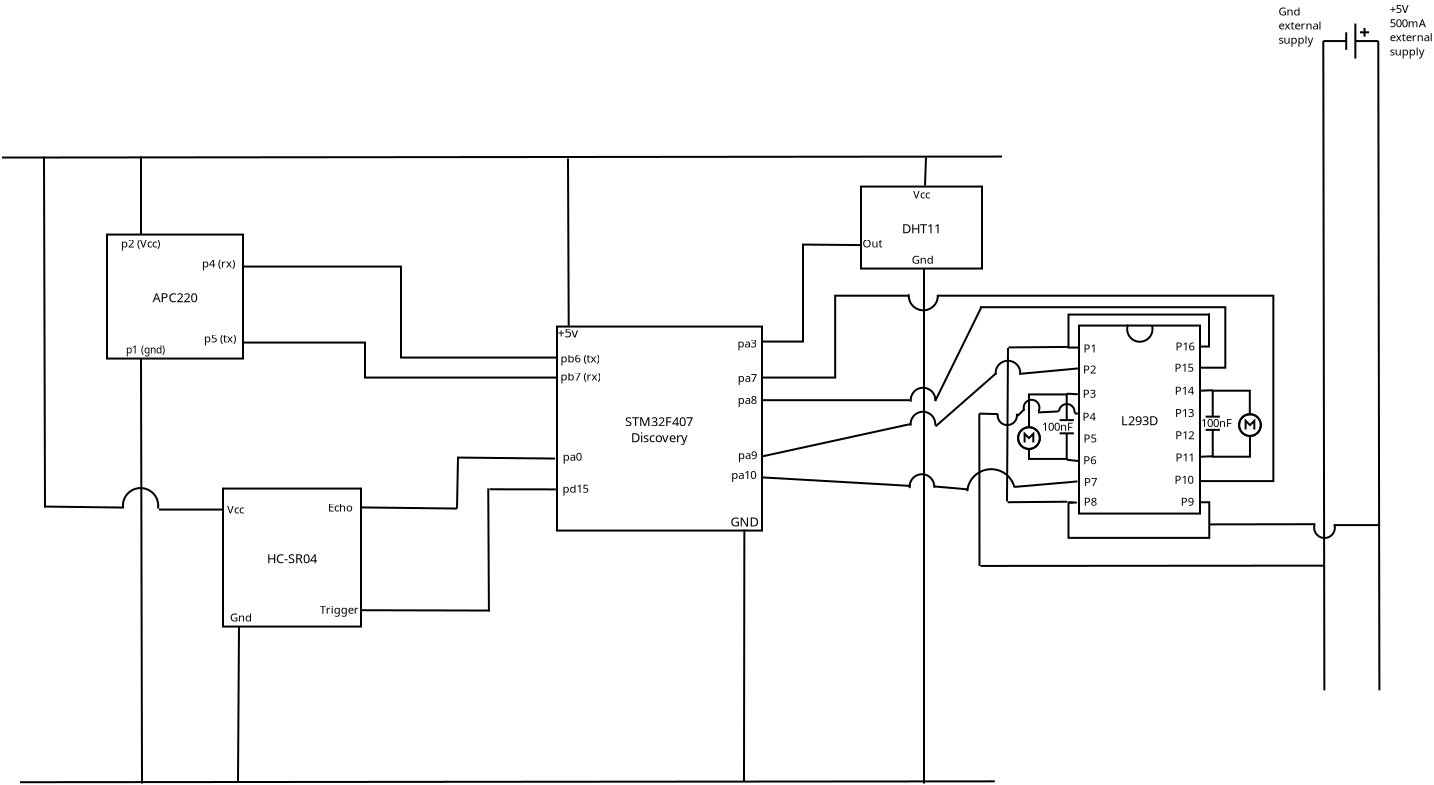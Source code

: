 <?xml version="1.0" encoding="UTF-8"?>
<dia:diagram xmlns:dia="http://www.lysator.liu.se/~alla/dia/">
  <dia:layer name="Fondo" visible="true" active="true">
    <dia:object type="Flowchart - Box" version="0" id="O0">
      <dia:attribute name="obj_pos">
        <dia:point val="39.5,14.35"/>
      </dia:attribute>
      <dia:attribute name="obj_bb">
        <dia:rectangle val="39.45,14.3;49.8,24.6"/>
      </dia:attribute>
      <dia:attribute name="elem_corner">
        <dia:point val="39.5,14.35"/>
      </dia:attribute>
      <dia:attribute name="elem_width">
        <dia:real val="10.25"/>
      </dia:attribute>
      <dia:attribute name="elem_height">
        <dia:real val="10.2"/>
      </dia:attribute>
      <dia:attribute name="show_background">
        <dia:boolean val="true"/>
      </dia:attribute>
      <dia:attribute name="padding">
        <dia:real val="0.5"/>
      </dia:attribute>
      <dia:attribute name="text">
        <dia:composite type="text">
          <dia:attribute name="string">
            <dia:string>#STM32F407
Discovery#</dia:string>
          </dia:attribute>
          <dia:attribute name="font">
            <dia:font family="sans" style="0" name="Helvetica"/>
          </dia:attribute>
          <dia:attribute name="height">
            <dia:real val="0.8"/>
          </dia:attribute>
          <dia:attribute name="pos">
            <dia:point val="44.625,19.245"/>
          </dia:attribute>
          <dia:attribute name="color">
            <dia:color val="#000000"/>
          </dia:attribute>
          <dia:attribute name="alignment">
            <dia:enum val="1"/>
          </dia:attribute>
        </dia:composite>
      </dia:attribute>
    </dia:object>
    <dia:object type="Standard - Line" version="0" id="O1">
      <dia:attribute name="obj_pos">
        <dia:point val="40.085,14.312"/>
      </dia:attribute>
      <dia:attribute name="obj_bb">
        <dia:rectangle val="40.0,5.9;40.135,14.362"/>
      </dia:attribute>
      <dia:attribute name="conn_endpoints">
        <dia:point val="40.085,14.312"/>
        <dia:point val="40.05,5.95"/>
      </dia:attribute>
      <dia:attribute name="numcp">
        <dia:int val="1"/>
      </dia:attribute>
    </dia:object>
    <dia:object type="Standard - Text" version="1" id="O2">
      <dia:attribute name="obj_pos">
        <dia:point val="39.525,14.9"/>
      </dia:attribute>
      <dia:attribute name="obj_bb">
        <dia:rectangle val="39.525,14.305;40.85,15.053"/>
      </dia:attribute>
      <dia:attribute name="text">
        <dia:composite type="text">
          <dia:attribute name="string">
            <dia:string>#+5v#</dia:string>
          </dia:attribute>
          <dia:attribute name="font">
            <dia:font family="sans" style="0" name="Helvetica"/>
          </dia:attribute>
          <dia:attribute name="height">
            <dia:real val="0.8"/>
          </dia:attribute>
          <dia:attribute name="pos">
            <dia:point val="39.525,14.9"/>
          </dia:attribute>
          <dia:attribute name="color">
            <dia:color val="#000000"/>
          </dia:attribute>
          <dia:attribute name="alignment">
            <dia:enum val="0"/>
          </dia:attribute>
        </dia:composite>
      </dia:attribute>
      <dia:attribute name="valign">
        <dia:enum val="3"/>
      </dia:attribute>
      <dia:connections>
        <dia:connection handle="0" to="O0" connection="16"/>
      </dia:connections>
    </dia:object>
    <dia:object type="Standard - Line" version="0" id="O3">
      <dia:attribute name="obj_pos">
        <dia:point val="11.75,5.9"/>
      </dia:attribute>
      <dia:attribute name="obj_bb">
        <dia:rectangle val="11.7,5.8;61.8,5.95"/>
      </dia:attribute>
      <dia:attribute name="conn_endpoints">
        <dia:point val="11.75,5.9"/>
        <dia:point val="61.75,5.85"/>
      </dia:attribute>
      <dia:attribute name="numcp">
        <dia:int val="1"/>
      </dia:attribute>
    </dia:object>
    <dia:object type="Standard - Text" version="1" id="O4">
      <dia:attribute name="obj_pos">
        <dia:point val="48.175,24.35"/>
      </dia:attribute>
      <dia:attribute name="obj_bb">
        <dia:rectangle val="48.175,23.755;49.642,24.503"/>
      </dia:attribute>
      <dia:attribute name="text">
        <dia:composite type="text">
          <dia:attribute name="string">
            <dia:string>#GND#</dia:string>
          </dia:attribute>
          <dia:attribute name="font">
            <dia:font family="sans" style="0" name="Helvetica"/>
          </dia:attribute>
          <dia:attribute name="height">
            <dia:real val="0.8"/>
          </dia:attribute>
          <dia:attribute name="pos">
            <dia:point val="48.175,24.35"/>
          </dia:attribute>
          <dia:attribute name="color">
            <dia:color val="#000000"/>
          </dia:attribute>
          <dia:attribute name="alignment">
            <dia:enum val="0"/>
          </dia:attribute>
        </dia:composite>
      </dia:attribute>
      <dia:attribute name="valign">
        <dia:enum val="3"/>
      </dia:attribute>
      <dia:connections>
        <dia:connection handle="0" to="O0" connection="16"/>
      </dia:connections>
    </dia:object>
    <dia:object type="Standard - Line" version="0" id="O5">
      <dia:attribute name="obj_pos">
        <dia:point val="48.868,24.499"/>
      </dia:attribute>
      <dia:attribute name="obj_bb">
        <dia:rectangle val="48.8,24.449;48.918,37.15"/>
      </dia:attribute>
      <dia:attribute name="conn_endpoints">
        <dia:point val="48.868,24.499"/>
        <dia:point val="48.85,37.1"/>
      </dia:attribute>
      <dia:attribute name="numcp">
        <dia:int val="1"/>
      </dia:attribute>
    </dia:object>
    <dia:object type="Standard - Line" version="0" id="O6">
      <dia:attribute name="obj_pos">
        <dia:point val="12.65,37.132"/>
      </dia:attribute>
      <dia:attribute name="obj_bb">
        <dia:rectangle val="12.6,37.04;61.44,37.182"/>
      </dia:attribute>
      <dia:attribute name="conn_endpoints">
        <dia:point val="12.65,37.132"/>
        <dia:point val="61.39,37.09"/>
      </dia:attribute>
      <dia:attribute name="numcp">
        <dia:int val="1"/>
      </dia:attribute>
    </dia:object>
    <dia:object type="Flowchart - Box" version="0" id="O7">
      <dia:attribute name="obj_pos">
        <dia:point val="17,9.75"/>
      </dia:attribute>
      <dia:attribute name="obj_bb">
        <dia:rectangle val="16.95,9.7;23.85,16"/>
      </dia:attribute>
      <dia:attribute name="elem_corner">
        <dia:point val="17,9.75"/>
      </dia:attribute>
      <dia:attribute name="elem_width">
        <dia:real val="6.8"/>
      </dia:attribute>
      <dia:attribute name="elem_height">
        <dia:real val="6.2"/>
      </dia:attribute>
      <dia:attribute name="show_background">
        <dia:boolean val="true"/>
      </dia:attribute>
      <dia:attribute name="padding">
        <dia:real val="0.5"/>
      </dia:attribute>
      <dia:attribute name="text">
        <dia:composite type="text">
          <dia:attribute name="string">
            <dia:string>#APC220#</dia:string>
          </dia:attribute>
          <dia:attribute name="font">
            <dia:font family="sans" style="0" name="Helvetica"/>
          </dia:attribute>
          <dia:attribute name="height">
            <dia:real val="0.8"/>
          </dia:attribute>
          <dia:attribute name="pos">
            <dia:point val="20.4,13.045"/>
          </dia:attribute>
          <dia:attribute name="color">
            <dia:color val="#000000"/>
          </dia:attribute>
          <dia:attribute name="alignment">
            <dia:enum val="1"/>
          </dia:attribute>
        </dia:composite>
      </dia:attribute>
    </dia:object>
    <dia:object type="Standard - Text" version="1" id="O8">
      <dia:attribute name="obj_pos">
        <dia:point val="17.7,10.4"/>
      </dia:attribute>
      <dia:attribute name="obj_bb">
        <dia:rectangle val="17.7,9.875;20.043,10.535"/>
      </dia:attribute>
      <dia:attribute name="text">
        <dia:composite type="text">
          <dia:attribute name="string">
            <dia:string>#p2 (Vcc)#</dia:string>
          </dia:attribute>
          <dia:attribute name="font">
            <dia:font family="sans" style="0" name="Helvetica"/>
          </dia:attribute>
          <dia:attribute name="height">
            <dia:real val="0.706"/>
          </dia:attribute>
          <dia:attribute name="pos">
            <dia:point val="17.7,10.4"/>
          </dia:attribute>
          <dia:attribute name="color">
            <dia:color val="#000000"/>
          </dia:attribute>
          <dia:attribute name="alignment">
            <dia:enum val="0"/>
          </dia:attribute>
        </dia:composite>
      </dia:attribute>
      <dia:attribute name="valign">
        <dia:enum val="3"/>
      </dia:attribute>
      <dia:connections>
        <dia:connection handle="0" to="O7" connection="16"/>
      </dia:connections>
    </dia:object>
    <dia:object type="Standard - Line" version="0" id="O9">
      <dia:attribute name="obj_pos">
        <dia:point val="18.7,9.75"/>
      </dia:attribute>
      <dia:attribute name="obj_bb">
        <dia:rectangle val="18.65,5.8;18.75,9.8"/>
      </dia:attribute>
      <dia:attribute name="conn_endpoints">
        <dia:point val="18.7,9.75"/>
        <dia:point val="18.7,5.85"/>
      </dia:attribute>
      <dia:attribute name="numcp">
        <dia:int val="1"/>
      </dia:attribute>
      <dia:connections>
        <dia:connection handle="0" to="O7" connection="1"/>
      </dia:connections>
    </dia:object>
    <dia:object type="Standard - Text" version="1" id="O10">
      <dia:attribute name="obj_pos">
        <dia:point val="17.95,15.7"/>
      </dia:attribute>
      <dia:attribute name="obj_bb">
        <dia:rectangle val="17.95,15.227;20.12,15.82"/>
      </dia:attribute>
      <dia:attribute name="text">
        <dia:composite type="text">
          <dia:attribute name="string">
            <dia:string>#p1 (gnd)#</dia:string>
          </dia:attribute>
          <dia:attribute name="font">
            <dia:font family="sans" style="0" name="Helvetica"/>
          </dia:attribute>
          <dia:attribute name="height">
            <dia:real val="0.635"/>
          </dia:attribute>
          <dia:attribute name="pos">
            <dia:point val="17.95,15.7"/>
          </dia:attribute>
          <dia:attribute name="color">
            <dia:color val="#000000"/>
          </dia:attribute>
          <dia:attribute name="alignment">
            <dia:enum val="0"/>
          </dia:attribute>
        </dia:composite>
      </dia:attribute>
      <dia:attribute name="valign">
        <dia:enum val="3"/>
      </dia:attribute>
      <dia:connections>
        <dia:connection handle="0" to="O7" connection="12"/>
      </dia:connections>
    </dia:object>
    <dia:object type="Standard - Line" version="0" id="O11">
      <dia:attribute name="obj_pos">
        <dia:point val="18.7,15.95"/>
      </dia:attribute>
      <dia:attribute name="obj_bb">
        <dia:rectangle val="18.65,15.9;18.8,37.25"/>
      </dia:attribute>
      <dia:attribute name="conn_endpoints">
        <dia:point val="18.7,15.95"/>
        <dia:point val="18.75,37.2"/>
      </dia:attribute>
      <dia:attribute name="numcp">
        <dia:int val="1"/>
      </dia:attribute>
      <dia:connections>
        <dia:connection handle="0" to="O7" connection="12"/>
      </dia:connections>
    </dia:object>
    <dia:object type="Standard - Text" version="1" id="O12">
      <dia:attribute name="obj_pos">
        <dia:point val="21.75,11.4"/>
      </dia:attribute>
      <dia:attribute name="obj_bb">
        <dia:rectangle val="21.75,10.875;23.64,11.535"/>
      </dia:attribute>
      <dia:attribute name="text">
        <dia:composite type="text">
          <dia:attribute name="string">
            <dia:string>#p4 (rx)#</dia:string>
          </dia:attribute>
          <dia:attribute name="font">
            <dia:font family="sans" style="0" name="Helvetica"/>
          </dia:attribute>
          <dia:attribute name="height">
            <dia:real val="0.706"/>
          </dia:attribute>
          <dia:attribute name="pos">
            <dia:point val="21.75,11.4"/>
          </dia:attribute>
          <dia:attribute name="color">
            <dia:color val="#000000"/>
          </dia:attribute>
          <dia:attribute name="alignment">
            <dia:enum val="0"/>
          </dia:attribute>
        </dia:composite>
      </dia:attribute>
      <dia:attribute name="valign">
        <dia:enum val="3"/>
      </dia:attribute>
      <dia:connections>
        <dia:connection handle="0" to="O7" connection="16"/>
      </dia:connections>
    </dia:object>
    <dia:object type="Standard - Text" version="1" id="O13">
      <dia:attribute name="obj_pos">
        <dia:point val="21.85,15.15"/>
      </dia:attribute>
      <dia:attribute name="obj_bb">
        <dia:rectangle val="21.85,14.625;23.745,15.285"/>
      </dia:attribute>
      <dia:attribute name="text">
        <dia:composite type="text">
          <dia:attribute name="string">
            <dia:string>#p5 (tx)#</dia:string>
          </dia:attribute>
          <dia:attribute name="font">
            <dia:font family="sans" style="0" name="Helvetica"/>
          </dia:attribute>
          <dia:attribute name="height">
            <dia:real val="0.706"/>
          </dia:attribute>
          <dia:attribute name="pos">
            <dia:point val="21.85,15.15"/>
          </dia:attribute>
          <dia:attribute name="color">
            <dia:color val="#000000"/>
          </dia:attribute>
          <dia:attribute name="alignment">
            <dia:enum val="0"/>
          </dia:attribute>
        </dia:composite>
      </dia:attribute>
      <dia:attribute name="valign">
        <dia:enum val="3"/>
      </dia:attribute>
      <dia:connections>
        <dia:connection handle="0" to="O7" connection="16"/>
      </dia:connections>
    </dia:object>
    <dia:object type="Standard - Text" version="1" id="O14">
      <dia:attribute name="obj_pos">
        <dia:point val="39.675,16.15"/>
      </dia:attribute>
      <dia:attribute name="obj_bb">
        <dia:rectangle val="39.675,15.625;41.928,16.285"/>
      </dia:attribute>
      <dia:attribute name="text">
        <dia:composite type="text">
          <dia:attribute name="string">
            <dia:string>#pb6 (tx)#</dia:string>
          </dia:attribute>
          <dia:attribute name="font">
            <dia:font family="sans" style="0" name="Helvetica"/>
          </dia:attribute>
          <dia:attribute name="height">
            <dia:real val="0.706"/>
          </dia:attribute>
          <dia:attribute name="pos">
            <dia:point val="39.675,16.15"/>
          </dia:attribute>
          <dia:attribute name="color">
            <dia:color val="#000000"/>
          </dia:attribute>
          <dia:attribute name="alignment">
            <dia:enum val="0"/>
          </dia:attribute>
        </dia:composite>
      </dia:attribute>
      <dia:attribute name="valign">
        <dia:enum val="3"/>
      </dia:attribute>
      <dia:connections>
        <dia:connection handle="0" to="O0" connection="16"/>
      </dia:connections>
    </dia:object>
    <dia:object type="Standard - Text" version="1" id="O15">
      <dia:attribute name="obj_pos">
        <dia:point val="39.675,17.05"/>
      </dia:attribute>
      <dia:attribute name="obj_bb">
        <dia:rectangle val="39.675,16.525;41.922,17.185"/>
      </dia:attribute>
      <dia:attribute name="text">
        <dia:composite type="text">
          <dia:attribute name="string">
            <dia:string>#pb7 (rx)#</dia:string>
          </dia:attribute>
          <dia:attribute name="font">
            <dia:font family="sans" style="0" name="Helvetica"/>
          </dia:attribute>
          <dia:attribute name="height">
            <dia:real val="0.706"/>
          </dia:attribute>
          <dia:attribute name="pos">
            <dia:point val="39.675,17.05"/>
          </dia:attribute>
          <dia:attribute name="color">
            <dia:color val="#000000"/>
          </dia:attribute>
          <dia:attribute name="alignment">
            <dia:enum val="0"/>
          </dia:attribute>
        </dia:composite>
      </dia:attribute>
      <dia:attribute name="valign">
        <dia:enum val="3"/>
      </dia:attribute>
      <dia:connections>
        <dia:connection handle="0" to="O0" connection="16"/>
      </dia:connections>
    </dia:object>
    <dia:object type="Standard - ZigZagLine" version="1" id="O16">
      <dia:attribute name="obj_pos">
        <dia:point val="23.85,11.35"/>
      </dia:attribute>
      <dia:attribute name="obj_bb">
        <dia:rectangle val="23.8,11.3;39.5,15.95"/>
      </dia:attribute>
      <dia:attribute name="orth_points">
        <dia:point val="23.85,11.35"/>
        <dia:point val="31.7,11.35"/>
        <dia:point val="31.7,15.9"/>
        <dia:point val="39.45,15.9"/>
      </dia:attribute>
      <dia:attribute name="orth_orient">
        <dia:enum val="0"/>
        <dia:enum val="1"/>
        <dia:enum val="0"/>
      </dia:attribute>
      <dia:attribute name="autorouting">
        <dia:boolean val="false"/>
      </dia:attribute>
      <dia:connections>
        <dia:connection handle="0" to="O7" connection="6"/>
      </dia:connections>
    </dia:object>
    <dia:object type="Standard - ZigZagLine" version="1" id="O17">
      <dia:attribute name="obj_pos">
        <dia:point val="23.75,15.15"/>
      </dia:attribute>
      <dia:attribute name="obj_bb">
        <dia:rectangle val="23.7,15.1;39.55,16.95"/>
      </dia:attribute>
      <dia:attribute name="orth_points">
        <dia:point val="23.75,15.15"/>
        <dia:point val="29.9,15.15"/>
        <dia:point val="29.9,16.9"/>
        <dia:point val="39.5,16.9"/>
      </dia:attribute>
      <dia:attribute name="orth_orient">
        <dia:enum val="0"/>
        <dia:enum val="1"/>
        <dia:enum val="0"/>
      </dia:attribute>
      <dia:attribute name="autorouting">
        <dia:boolean val="false"/>
      </dia:attribute>
      <dia:connections>
        <dia:connection handle="1" to="O0" connection="5"/>
      </dia:connections>
    </dia:object>
    <dia:object type="Flowchart - Box" version="0" id="O18">
      <dia:attribute name="obj_pos">
        <dia:point val="22.8,22.45"/>
      </dia:attribute>
      <dia:attribute name="obj_bb">
        <dia:rectangle val="22.75,22.4;29.75,29.4"/>
      </dia:attribute>
      <dia:attribute name="elem_corner">
        <dia:point val="22.8,22.45"/>
      </dia:attribute>
      <dia:attribute name="elem_width">
        <dia:real val="6.9"/>
      </dia:attribute>
      <dia:attribute name="elem_height">
        <dia:real val="6.9"/>
      </dia:attribute>
      <dia:attribute name="show_background">
        <dia:boolean val="true"/>
      </dia:attribute>
      <dia:attribute name="padding">
        <dia:real val="0.5"/>
      </dia:attribute>
      <dia:attribute name="text">
        <dia:composite type="text">
          <dia:attribute name="string">
            <dia:string>#HC-SR04#</dia:string>
          </dia:attribute>
          <dia:attribute name="font">
            <dia:font family="sans" style="0" name="Helvetica"/>
          </dia:attribute>
          <dia:attribute name="height">
            <dia:real val="0.8"/>
          </dia:attribute>
          <dia:attribute name="pos">
            <dia:point val="26.25,26.095"/>
          </dia:attribute>
          <dia:attribute name="color">
            <dia:color val="#000000"/>
          </dia:attribute>
          <dia:attribute name="alignment">
            <dia:enum val="1"/>
          </dia:attribute>
        </dia:composite>
      </dia:attribute>
    </dia:object>
    <dia:object type="Standard - Text" version="1" id="O19">
      <dia:attribute name="obj_pos">
        <dia:point val="23,23.7"/>
      </dia:attribute>
      <dia:attribute name="obj_bb">
        <dia:rectangle val="23,23.175;24.005,23.835"/>
      </dia:attribute>
      <dia:attribute name="text">
        <dia:composite type="text">
          <dia:attribute name="string">
            <dia:string>#Vcc#</dia:string>
          </dia:attribute>
          <dia:attribute name="font">
            <dia:font family="sans" style="0" name="Helvetica"/>
          </dia:attribute>
          <dia:attribute name="height">
            <dia:real val="0.706"/>
          </dia:attribute>
          <dia:attribute name="pos">
            <dia:point val="23,23.7"/>
          </dia:attribute>
          <dia:attribute name="color">
            <dia:color val="#000000"/>
          </dia:attribute>
          <dia:attribute name="alignment">
            <dia:enum val="0"/>
          </dia:attribute>
        </dia:composite>
      </dia:attribute>
      <dia:attribute name="valign">
        <dia:enum val="3"/>
      </dia:attribute>
      <dia:connections>
        <dia:connection handle="0" to="O18" connection="16"/>
      </dia:connections>
    </dia:object>
    <dia:object type="Standard - Line" version="0" id="O20">
      <dia:attribute name="obj_pos">
        <dia:point val="22.75,23.5"/>
      </dia:attribute>
      <dia:attribute name="obj_bb">
        <dia:rectangle val="19.55,23.45;22.8,23.55"/>
      </dia:attribute>
      <dia:attribute name="conn_endpoints">
        <dia:point val="22.75,23.5"/>
        <dia:point val="19.6,23.5"/>
      </dia:attribute>
      <dia:attribute name="numcp">
        <dia:int val="1"/>
      </dia:attribute>
    </dia:object>
    <dia:object type="Standard - Text" version="1" id="O21">
      <dia:attribute name="obj_pos">
        <dia:point val="23.15,29.1"/>
      </dia:attribute>
      <dia:attribute name="obj_bb">
        <dia:rectangle val="23.15,28.575;24.302,29.235"/>
      </dia:attribute>
      <dia:attribute name="text">
        <dia:composite type="text">
          <dia:attribute name="string">
            <dia:string>#Gnd#</dia:string>
          </dia:attribute>
          <dia:attribute name="font">
            <dia:font family="sans" style="0" name="Helvetica"/>
          </dia:attribute>
          <dia:attribute name="height">
            <dia:real val="0.706"/>
          </dia:attribute>
          <dia:attribute name="pos">
            <dia:point val="23.15,29.1"/>
          </dia:attribute>
          <dia:attribute name="color">
            <dia:color val="#000000"/>
          </dia:attribute>
          <dia:attribute name="alignment">
            <dia:enum val="0"/>
          </dia:attribute>
        </dia:composite>
      </dia:attribute>
      <dia:attribute name="valign">
        <dia:enum val="3"/>
      </dia:attribute>
      <dia:connections>
        <dia:connection handle="0" to="O18" connection="16"/>
      </dia:connections>
    </dia:object>
    <dia:object type="Standard - Line" version="0" id="O22">
      <dia:attribute name="obj_pos">
        <dia:point val="23.6,29.35"/>
      </dia:attribute>
      <dia:attribute name="obj_bb">
        <dia:rectangle val="23.5,29.3;23.65,37.15"/>
      </dia:attribute>
      <dia:attribute name="conn_endpoints">
        <dia:point val="23.6,29.35"/>
        <dia:point val="23.55,37.1"/>
      </dia:attribute>
      <dia:attribute name="numcp">
        <dia:int val="1"/>
      </dia:attribute>
    </dia:object>
    <dia:object type="Standard - Arc" version="0" id="O23">
      <dia:attribute name="obj_pos">
        <dia:point val="19.55,23.45"/>
      </dia:attribute>
      <dia:attribute name="obj_bb">
        <dia:rectangle val="17.745,22.375;19.611,23.501"/>
      </dia:attribute>
      <dia:attribute name="conn_endpoints">
        <dia:point val="19.55,23.45"/>
        <dia:point val="17.8,23.4"/>
      </dia:attribute>
      <dia:attribute name="curve_distance">
        <dia:real val="1.0"/>
      </dia:attribute>
      <dia:attribute name="line_width">
        <dia:real val="0.1"/>
      </dia:attribute>
    </dia:object>
    <dia:object type="Standard - Line" version="0" id="O24">
      <dia:attribute name="obj_pos">
        <dia:point val="17.85,23.4"/>
      </dia:attribute>
      <dia:attribute name="obj_bb">
        <dia:rectangle val="13.799,23.299;17.901,23.451"/>
      </dia:attribute>
      <dia:attribute name="conn_endpoints">
        <dia:point val="17.85,23.4"/>
        <dia:point val="13.85,23.35"/>
      </dia:attribute>
      <dia:attribute name="numcp">
        <dia:int val="1"/>
      </dia:attribute>
    </dia:object>
    <dia:object type="Standard - Line" version="0" id="O25">
      <dia:attribute name="obj_pos">
        <dia:point val="13.9,23.4"/>
      </dia:attribute>
      <dia:attribute name="obj_bb">
        <dia:rectangle val="13.8,5.8;13.95,23.45"/>
      </dia:attribute>
      <dia:attribute name="conn_endpoints">
        <dia:point val="13.9,23.4"/>
        <dia:point val="13.85,5.85"/>
      </dia:attribute>
      <dia:attribute name="numcp">
        <dia:int val="1"/>
      </dia:attribute>
    </dia:object>
    <dia:object type="Standard - Text" version="1" id="O26">
      <dia:attribute name="obj_pos">
        <dia:point val="28.05,23.6"/>
      </dia:attribute>
      <dia:attribute name="obj_bb">
        <dia:rectangle val="28.05,23.075;29.42,23.735"/>
      </dia:attribute>
      <dia:attribute name="text">
        <dia:composite type="text">
          <dia:attribute name="string">
            <dia:string>#Echo#</dia:string>
          </dia:attribute>
          <dia:attribute name="font">
            <dia:font family="sans" style="0" name="Helvetica"/>
          </dia:attribute>
          <dia:attribute name="height">
            <dia:real val="0.706"/>
          </dia:attribute>
          <dia:attribute name="pos">
            <dia:point val="28.05,23.6"/>
          </dia:attribute>
          <dia:attribute name="color">
            <dia:color val="#000000"/>
          </dia:attribute>
          <dia:attribute name="alignment">
            <dia:enum val="0"/>
          </dia:attribute>
        </dia:composite>
      </dia:attribute>
      <dia:attribute name="valign">
        <dia:enum val="3"/>
      </dia:attribute>
      <dia:connections>
        <dia:connection handle="0" to="O18" connection="16"/>
      </dia:connections>
    </dia:object>
    <dia:object type="Standard - Text" version="1" id="O27">
      <dia:attribute name="obj_pos">
        <dia:point val="27.64,28.715"/>
      </dia:attribute>
      <dia:attribute name="obj_bb">
        <dia:rectangle val="27.64,28.19;29.59,28.85"/>
      </dia:attribute>
      <dia:attribute name="text">
        <dia:composite type="text">
          <dia:attribute name="string">
            <dia:string>#Trigger#</dia:string>
          </dia:attribute>
          <dia:attribute name="font">
            <dia:font family="sans" style="0" name="Helvetica"/>
          </dia:attribute>
          <dia:attribute name="height">
            <dia:real val="0.706"/>
          </dia:attribute>
          <dia:attribute name="pos">
            <dia:point val="27.64,28.715"/>
          </dia:attribute>
          <dia:attribute name="color">
            <dia:color val="#000000"/>
          </dia:attribute>
          <dia:attribute name="alignment">
            <dia:enum val="0"/>
          </dia:attribute>
        </dia:composite>
      </dia:attribute>
      <dia:attribute name="valign">
        <dia:enum val="3"/>
      </dia:attribute>
    </dia:object>
    <dia:object type="Standard - Text" version="1" id="O28">
      <dia:attribute name="obj_pos">
        <dia:point val="39.79,21.065"/>
      </dia:attribute>
      <dia:attribute name="obj_bb">
        <dia:rectangle val="39.79,20.54;40.852,21.2"/>
      </dia:attribute>
      <dia:attribute name="text">
        <dia:composite type="text">
          <dia:attribute name="string">
            <dia:string>#pa0#</dia:string>
          </dia:attribute>
          <dia:attribute name="font">
            <dia:font family="sans" style="0" name="Helvetica"/>
          </dia:attribute>
          <dia:attribute name="height">
            <dia:real val="0.706"/>
          </dia:attribute>
          <dia:attribute name="pos">
            <dia:point val="39.79,21.065"/>
          </dia:attribute>
          <dia:attribute name="color">
            <dia:color val="#000000"/>
          </dia:attribute>
          <dia:attribute name="alignment">
            <dia:enum val="0"/>
          </dia:attribute>
        </dia:composite>
      </dia:attribute>
      <dia:attribute name="valign">
        <dia:enum val="3"/>
      </dia:attribute>
    </dia:object>
    <dia:object type="Standard - Text" version="1" id="O29">
      <dia:attribute name="obj_pos">
        <dia:point val="39.78,22.655"/>
      </dia:attribute>
      <dia:attribute name="obj_bb">
        <dia:rectangle val="39.78,22.13;41.215,22.79"/>
      </dia:attribute>
      <dia:attribute name="text">
        <dia:composite type="text">
          <dia:attribute name="string">
            <dia:string>#pd15#</dia:string>
          </dia:attribute>
          <dia:attribute name="font">
            <dia:font family="sans" style="0" name="Helvetica"/>
          </dia:attribute>
          <dia:attribute name="height">
            <dia:real val="0.706"/>
          </dia:attribute>
          <dia:attribute name="pos">
            <dia:point val="39.78,22.655"/>
          </dia:attribute>
          <dia:attribute name="color">
            <dia:color val="#000000"/>
          </dia:attribute>
          <dia:attribute name="alignment">
            <dia:enum val="0"/>
          </dia:attribute>
        </dia:composite>
      </dia:attribute>
      <dia:attribute name="valign">
        <dia:enum val="3"/>
      </dia:attribute>
    </dia:object>
    <dia:object type="Standard - Line" version="0" id="O30">
      <dia:attribute name="obj_pos">
        <dia:point val="29.649,23.392"/>
      </dia:attribute>
      <dia:attribute name="obj_bb">
        <dia:rectangle val="29.599,23.341;34.551,23.501"/>
      </dia:attribute>
      <dia:attribute name="conn_endpoints">
        <dia:point val="29.649,23.392"/>
        <dia:point val="34.5,23.45"/>
      </dia:attribute>
      <dia:attribute name="numcp">
        <dia:int val="1"/>
      </dia:attribute>
    </dia:object>
    <dia:object type="Standard - Line" version="0" id="O31">
      <dia:attribute name="obj_pos">
        <dia:point val="34.5,23.45"/>
      </dia:attribute>
      <dia:attribute name="obj_bb">
        <dia:rectangle val="34.449,20.849;34.601,23.501"/>
      </dia:attribute>
      <dia:attribute name="conn_endpoints">
        <dia:point val="34.5,23.45"/>
        <dia:point val="34.55,20.9"/>
      </dia:attribute>
      <dia:attribute name="numcp">
        <dia:int val="1"/>
      </dia:attribute>
    </dia:object>
    <dia:object type="Standard - Line" version="0" id="O32">
      <dia:attribute name="obj_pos">
        <dia:point val="34.5,20.9"/>
      </dia:attribute>
      <dia:attribute name="obj_bb">
        <dia:rectangle val="34.45,20.849;39.45,21.0"/>
      </dia:attribute>
      <dia:attribute name="conn_endpoints">
        <dia:point val="34.5,20.9"/>
        <dia:point val="39.4,20.95"/>
      </dia:attribute>
      <dia:attribute name="numcp">
        <dia:int val="1"/>
      </dia:attribute>
    </dia:object>
    <dia:object type="Standard - Line" version="0" id="O33">
      <dia:attribute name="obj_pos">
        <dia:point val="29.691,28.533"/>
      </dia:attribute>
      <dia:attribute name="obj_bb">
        <dia:rectangle val="29.64,28.483;36.2,28.6"/>
      </dia:attribute>
      <dia:attribute name="conn_endpoints">
        <dia:point val="29.691,28.533"/>
        <dia:point val="36.15,28.55"/>
      </dia:attribute>
      <dia:attribute name="numcp">
        <dia:int val="1"/>
      </dia:attribute>
    </dia:object>
    <dia:object type="Standard - Line" version="0" id="O34">
      <dia:attribute name="obj_pos">
        <dia:point val="36.096,28.581"/>
      </dia:attribute>
      <dia:attribute name="obj_bb">
        <dia:rectangle val="36.012,22.39;36.146,28.631"/>
      </dia:attribute>
      <dia:attribute name="conn_endpoints">
        <dia:point val="36.096,28.581"/>
        <dia:point val="36.062,22.44"/>
      </dia:attribute>
      <dia:attribute name="numcp">
        <dia:int val="1"/>
      </dia:attribute>
    </dia:object>
    <dia:object type="Standard - Line" version="0" id="O35">
      <dia:attribute name="obj_pos">
        <dia:point val="36.131,22.486"/>
      </dia:attribute>
      <dia:attribute name="obj_bb">
        <dia:rectangle val="36.081,22.436;39.492,22.541"/>
      </dia:attribute>
      <dia:attribute name="conn_endpoints">
        <dia:point val="36.131,22.486"/>
        <dia:point val="39.441,22.491"/>
      </dia:attribute>
      <dia:attribute name="numcp">
        <dia:int val="1"/>
      </dia:attribute>
    </dia:object>
    <dia:object type="Flowchart - Box" version="0" id="O36">
      <dia:attribute name="obj_pos">
        <dia:point val="54.7,7.35"/>
      </dia:attribute>
      <dia:attribute name="obj_bb">
        <dia:rectangle val="54.65,7.3;60.8,11.5"/>
      </dia:attribute>
      <dia:attribute name="elem_corner">
        <dia:point val="54.7,7.35"/>
      </dia:attribute>
      <dia:attribute name="elem_width">
        <dia:real val="6.05"/>
      </dia:attribute>
      <dia:attribute name="elem_height">
        <dia:real val="4.1"/>
      </dia:attribute>
      <dia:attribute name="show_background">
        <dia:boolean val="true"/>
      </dia:attribute>
      <dia:attribute name="padding">
        <dia:real val="0.5"/>
      </dia:attribute>
      <dia:attribute name="text">
        <dia:composite type="text">
          <dia:attribute name="string">
            <dia:string>#DHT11#</dia:string>
          </dia:attribute>
          <dia:attribute name="font">
            <dia:font family="sans" style="0" name="Helvetica"/>
          </dia:attribute>
          <dia:attribute name="height">
            <dia:real val="0.8"/>
          </dia:attribute>
          <dia:attribute name="pos">
            <dia:point val="57.725,9.595"/>
          </dia:attribute>
          <dia:attribute name="color">
            <dia:color val="#000000"/>
          </dia:attribute>
          <dia:attribute name="alignment">
            <dia:enum val="1"/>
          </dia:attribute>
        </dia:composite>
      </dia:attribute>
    </dia:object>
    <dia:object type="Standard - Text" version="1" id="O37">
      <dia:attribute name="obj_pos">
        <dia:point val="57.3,7.95"/>
      </dia:attribute>
      <dia:attribute name="obj_bb">
        <dia:rectangle val="57.3,7.425;58.305,8.085"/>
      </dia:attribute>
      <dia:attribute name="text">
        <dia:composite type="text">
          <dia:attribute name="string">
            <dia:string>#Vcc#</dia:string>
          </dia:attribute>
          <dia:attribute name="font">
            <dia:font family="sans" style="0" name="Helvetica"/>
          </dia:attribute>
          <dia:attribute name="height">
            <dia:real val="0.706"/>
          </dia:attribute>
          <dia:attribute name="pos">
            <dia:point val="57.3,7.95"/>
          </dia:attribute>
          <dia:attribute name="color">
            <dia:color val="#000000"/>
          </dia:attribute>
          <dia:attribute name="alignment">
            <dia:enum val="0"/>
          </dia:attribute>
        </dia:composite>
      </dia:attribute>
      <dia:attribute name="valign">
        <dia:enum val="3"/>
      </dia:attribute>
    </dia:object>
    <dia:object type="Standard - Text" version="1" id="O38">
      <dia:attribute name="obj_pos">
        <dia:point val="57.24,11.215"/>
      </dia:attribute>
      <dia:attribute name="obj_bb">
        <dia:rectangle val="57.24,10.69;58.392,11.35"/>
      </dia:attribute>
      <dia:attribute name="text">
        <dia:composite type="text">
          <dia:attribute name="string">
            <dia:string>#Gnd#</dia:string>
          </dia:attribute>
          <dia:attribute name="font">
            <dia:font family="sans" style="0" name="Helvetica"/>
          </dia:attribute>
          <dia:attribute name="height">
            <dia:real val="0.706"/>
          </dia:attribute>
          <dia:attribute name="pos">
            <dia:point val="57.24,11.215"/>
          </dia:attribute>
          <dia:attribute name="color">
            <dia:color val="#000000"/>
          </dia:attribute>
          <dia:attribute name="alignment">
            <dia:enum val="0"/>
          </dia:attribute>
        </dia:composite>
      </dia:attribute>
      <dia:attribute name="valign">
        <dia:enum val="3"/>
      </dia:attribute>
    </dia:object>
    <dia:object type="Standard - Line" version="0" id="O39">
      <dia:attribute name="obj_pos">
        <dia:point val="57.95,5.9"/>
      </dia:attribute>
      <dia:attribute name="obj_bb">
        <dia:rectangle val="57.848,5.848;58.002,7.352"/>
      </dia:attribute>
      <dia:attribute name="conn_endpoints">
        <dia:point val="57.95,5.9"/>
        <dia:point val="57.9,7.3"/>
      </dia:attribute>
      <dia:attribute name="numcp">
        <dia:int val="1"/>
      </dia:attribute>
    </dia:object>
    <dia:object type="Standard - Line" version="0" id="O40">
      <dia:attribute name="obj_pos">
        <dia:point val="57.85,11.45"/>
      </dia:attribute>
      <dia:attribute name="obj_bb">
        <dia:rectangle val="57.8,11.4;57.9,37.25"/>
      </dia:attribute>
      <dia:attribute name="conn_endpoints">
        <dia:point val="57.85,11.45"/>
        <dia:point val="57.85,37.2"/>
      </dia:attribute>
      <dia:attribute name="numcp">
        <dia:int val="1"/>
      </dia:attribute>
    </dia:object>
    <dia:object type="Standard - Text" version="1" id="O41">
      <dia:attribute name="obj_pos">
        <dia:point val="54.775,10.4"/>
      </dia:attribute>
      <dia:attribute name="obj_bb">
        <dia:rectangle val="54.775,9.875;55.8,10.535"/>
      </dia:attribute>
      <dia:attribute name="text">
        <dia:composite type="text">
          <dia:attribute name="string">
            <dia:string>#Out#</dia:string>
          </dia:attribute>
          <dia:attribute name="font">
            <dia:font family="sans" style="0" name="Helvetica"/>
          </dia:attribute>
          <dia:attribute name="height">
            <dia:real val="0.706"/>
          </dia:attribute>
          <dia:attribute name="pos">
            <dia:point val="54.775,10.4"/>
          </dia:attribute>
          <dia:attribute name="color">
            <dia:color val="#000000"/>
          </dia:attribute>
          <dia:attribute name="alignment">
            <dia:enum val="0"/>
          </dia:attribute>
        </dia:composite>
      </dia:attribute>
      <dia:attribute name="valign">
        <dia:enum val="3"/>
      </dia:attribute>
      <dia:connections>
        <dia:connection handle="0" to="O36" connection="16"/>
      </dia:connections>
    </dia:object>
    <dia:object type="Standard - Text" version="1" id="O42">
      <dia:attribute name="obj_pos">
        <dia:point val="48.525,15.4"/>
      </dia:attribute>
      <dia:attribute name="obj_bb">
        <dia:rectangle val="48.525,14.875;49.587,15.535"/>
      </dia:attribute>
      <dia:attribute name="text">
        <dia:composite type="text">
          <dia:attribute name="string">
            <dia:string>#pa3#</dia:string>
          </dia:attribute>
          <dia:attribute name="font">
            <dia:font family="sans" style="0" name="Helvetica"/>
          </dia:attribute>
          <dia:attribute name="height">
            <dia:real val="0.706"/>
          </dia:attribute>
          <dia:attribute name="pos">
            <dia:point val="48.525,15.4"/>
          </dia:attribute>
          <dia:attribute name="color">
            <dia:color val="#000000"/>
          </dia:attribute>
          <dia:attribute name="alignment">
            <dia:enum val="0"/>
          </dia:attribute>
        </dia:composite>
      </dia:attribute>
      <dia:attribute name="valign">
        <dia:enum val="3"/>
      </dia:attribute>
      <dia:connections>
        <dia:connection handle="0" to="O0" connection="16"/>
      </dia:connections>
    </dia:object>
    <dia:object type="Standard - Line" version="0" id="O43">
      <dia:attribute name="obj_pos">
        <dia:point val="54.65,10.275"/>
      </dia:attribute>
      <dia:attribute name="obj_bb">
        <dia:rectangle val="51.7,10.2;54.7,10.325"/>
      </dia:attribute>
      <dia:attribute name="conn_endpoints">
        <dia:point val="54.65,10.275"/>
        <dia:point val="51.75,10.25"/>
      </dia:attribute>
      <dia:attribute name="numcp">
        <dia:int val="1"/>
      </dia:attribute>
      <dia:connections>
        <dia:connection handle="0" to="O36" connection="9"/>
      </dia:connections>
    </dia:object>
    <dia:object type="Standard - Line" version="0" id="O44">
      <dia:attribute name="obj_pos">
        <dia:point val="51.8,10.25"/>
      </dia:attribute>
      <dia:attribute name="obj_bb">
        <dia:rectangle val="51.75,10.2;51.85,15.2"/>
      </dia:attribute>
      <dia:attribute name="conn_endpoints">
        <dia:point val="51.8,10.25"/>
        <dia:point val="51.8,15.15"/>
      </dia:attribute>
      <dia:attribute name="numcp">
        <dia:int val="1"/>
      </dia:attribute>
    </dia:object>
    <dia:object type="Standard - Line" version="0" id="O45">
      <dia:attribute name="obj_pos">
        <dia:point val="51.75,15.1"/>
      </dia:attribute>
      <dia:attribute name="obj_bb">
        <dia:rectangle val="49.7,15.05;51.8,15.15"/>
      </dia:attribute>
      <dia:attribute name="conn_endpoints">
        <dia:point val="51.75,15.1"/>
        <dia:point val="49.75,15.1"/>
      </dia:attribute>
      <dia:attribute name="numcp">
        <dia:int val="1"/>
      </dia:attribute>
    </dia:object>
    <dia:object type="Standard - Line" version="0" id="O46">
      <dia:attribute name="obj_pos">
        <dia:point val="77.814,0.075"/>
      </dia:attribute>
      <dia:attribute name="obj_bb">
        <dia:rectangle val="77.764,0.025;77.918,32.59"/>
      </dia:attribute>
      <dia:attribute name="conn_endpoints">
        <dia:point val="77.814,0.075"/>
        <dia:point val="77.868,32.54"/>
      </dia:attribute>
      <dia:attribute name="numcp">
        <dia:int val="1"/>
      </dia:attribute>
      <dia:connections>
        <dia:connection handle="0" to="O51" connection="0"/>
      </dia:connections>
    </dia:object>
    <dia:object type="Standard - Line" version="0" id="O47">
      <dia:attribute name="obj_pos">
        <dia:point val="80.564,0.075"/>
      </dia:attribute>
      <dia:attribute name="obj_bb">
        <dia:rectangle val="80.514,0.025;80.669,32.59"/>
      </dia:attribute>
      <dia:attribute name="conn_endpoints">
        <dia:point val="80.564,0.075"/>
        <dia:point val="80.619,32.54"/>
      </dia:attribute>
      <dia:attribute name="numcp">
        <dia:int val="1"/>
      </dia:attribute>
      <dia:connections>
        <dia:connection handle="0" to="O51" connection="1"/>
      </dia:connections>
    </dia:object>
    <dia:object type="Standard - Text" version="1" id="O48">
      <dia:attribute name="obj_pos">
        <dia:point val="81.141,-1.323"/>
      </dia:attribute>
      <dia:attribute name="obj_bb">
        <dia:rectangle val="81.141,-1.848;83.466,0.929"/>
      </dia:attribute>
      <dia:attribute name="text">
        <dia:composite type="text">
          <dia:attribute name="string">
            <dia:string>#+5V
500mA
external
supply#</dia:string>
          </dia:attribute>
          <dia:attribute name="font">
            <dia:font family="sans" style="0" name="Helvetica"/>
          </dia:attribute>
          <dia:attribute name="height">
            <dia:real val="0.706"/>
          </dia:attribute>
          <dia:attribute name="pos">
            <dia:point val="81.141,-1.323"/>
          </dia:attribute>
          <dia:attribute name="color">
            <dia:color val="#000000"/>
          </dia:attribute>
          <dia:attribute name="alignment">
            <dia:enum val="0"/>
          </dia:attribute>
        </dia:composite>
      </dia:attribute>
      <dia:attribute name="valign">
        <dia:enum val="3"/>
      </dia:attribute>
    </dia:object>
    <dia:object type="Standard - Text" version="1" id="O49">
      <dia:attribute name="obj_pos">
        <dia:point val="75.57,-1.206"/>
      </dia:attribute>
      <dia:attribute name="obj_bb">
        <dia:rectangle val="75.57,-1.731;77.895,0.34"/>
      </dia:attribute>
      <dia:attribute name="text">
        <dia:composite type="text">
          <dia:attribute name="string">
            <dia:string>#Gnd
external
supply#</dia:string>
          </dia:attribute>
          <dia:attribute name="font">
            <dia:font family="sans" style="0" name="Helvetica"/>
          </dia:attribute>
          <dia:attribute name="height">
            <dia:real val="0.706"/>
          </dia:attribute>
          <dia:attribute name="pos">
            <dia:point val="75.57,-1.206"/>
          </dia:attribute>
          <dia:attribute name="color">
            <dia:color val="#000000"/>
          </dia:attribute>
          <dia:attribute name="alignment">
            <dia:enum val="0"/>
          </dia:attribute>
        </dia:composite>
      </dia:attribute>
      <dia:attribute name="valign">
        <dia:enum val="3"/>
      </dia:attribute>
    </dia:object>
    <dia:object type="Flowchart - Box" version="0" id="O50">
      <dia:attribute name="obj_pos">
        <dia:point val="65.6,14.3"/>
      </dia:attribute>
      <dia:attribute name="obj_bb">
        <dia:rectangle val="65.55,14.25;71.7,23.75"/>
      </dia:attribute>
      <dia:attribute name="elem_corner">
        <dia:point val="65.6,14.3"/>
      </dia:attribute>
      <dia:attribute name="elem_width">
        <dia:real val="6.05"/>
      </dia:attribute>
      <dia:attribute name="elem_height">
        <dia:real val="9.4"/>
      </dia:attribute>
      <dia:attribute name="show_background">
        <dia:boolean val="true"/>
      </dia:attribute>
      <dia:attribute name="padding">
        <dia:real val="0.5"/>
      </dia:attribute>
      <dia:attribute name="text">
        <dia:composite type="text">
          <dia:attribute name="string">
            <dia:string>#L293D#</dia:string>
          </dia:attribute>
          <dia:attribute name="font">
            <dia:font family="sans" style="0" name="Helvetica"/>
          </dia:attribute>
          <dia:attribute name="height">
            <dia:real val="0.8"/>
          </dia:attribute>
          <dia:attribute name="pos">
            <dia:point val="68.625,19.195"/>
          </dia:attribute>
          <dia:attribute name="color">
            <dia:color val="#000000"/>
          </dia:attribute>
          <dia:attribute name="alignment">
            <dia:enum val="1"/>
          </dia:attribute>
        </dia:composite>
      </dia:attribute>
    </dia:object>
    <dia:object type="Circuit - Horizontal Powersource (European)" version="1" id="O51">
      <dia:attribute name="obj_pos">
        <dia:point val="77.814,-0.8"/>
      </dia:attribute>
      <dia:attribute name="obj_bb">
        <dia:rectangle val="77.814,-0.8;80.564,0.95"/>
      </dia:attribute>
      <dia:attribute name="meta">
        <dia:composite type="dict"/>
      </dia:attribute>
      <dia:attribute name="elem_corner">
        <dia:point val="77.814,-0.8"/>
      </dia:attribute>
      <dia:attribute name="elem_width">
        <dia:real val="2.75"/>
      </dia:attribute>
      <dia:attribute name="elem_height">
        <dia:real val="1.75"/>
      </dia:attribute>
      <dia:attribute name="line_width">
        <dia:real val="0.1"/>
      </dia:attribute>
      <dia:attribute name="line_colour">
        <dia:color val="#000000"/>
      </dia:attribute>
      <dia:attribute name="fill_colour">
        <dia:color val="#ffffff"/>
      </dia:attribute>
      <dia:attribute name="show_background">
        <dia:boolean val="true"/>
      </dia:attribute>
      <dia:attribute name="line_style">
        <dia:enum val="0"/>
        <dia:real val="1"/>
      </dia:attribute>
      <dia:attribute name="flip_horizontal">
        <dia:boolean val="false"/>
      </dia:attribute>
      <dia:attribute name="flip_vertical">
        <dia:boolean val="false"/>
      </dia:attribute>
      <dia:attribute name="subscale">
        <dia:real val="1"/>
      </dia:attribute>
    </dia:object>
    <dia:object type="Civil - Motor" version="1" id="O52">
      <dia:attribute name="obj_pos">
        <dia:point val="73.605,18.733"/>
      </dia:attribute>
      <dia:attribute name="obj_bb">
        <dia:rectangle val="73.555,18.683;74.742,19.87"/>
      </dia:attribute>
      <dia:attribute name="meta">
        <dia:composite type="dict"/>
      </dia:attribute>
      <dia:attribute name="elem_corner">
        <dia:point val="73.605,18.733"/>
      </dia:attribute>
      <dia:attribute name="elem_width">
        <dia:real val="1.087"/>
      </dia:attribute>
      <dia:attribute name="elem_height">
        <dia:real val="1.087"/>
      </dia:attribute>
      <dia:attribute name="line_width">
        <dia:real val="0.1"/>
      </dia:attribute>
      <dia:attribute name="line_colour">
        <dia:color val="#000000"/>
      </dia:attribute>
      <dia:attribute name="fill_colour">
        <dia:color val="#ffffff"/>
      </dia:attribute>
      <dia:attribute name="show_background">
        <dia:boolean val="true"/>
      </dia:attribute>
      <dia:attribute name="line_style">
        <dia:enum val="0"/>
        <dia:real val="1"/>
      </dia:attribute>
      <dia:attribute name="flip_horizontal">
        <dia:boolean val="false"/>
      </dia:attribute>
      <dia:attribute name="flip_vertical">
        <dia:boolean val="false"/>
      </dia:attribute>
      <dia:attribute name="subscale">
        <dia:real val="1"/>
      </dia:attribute>
    </dia:object>
    <dia:object type="Standard - Arc" version="0" id="O53">
      <dia:attribute name="obj_pos">
        <dia:point val="69.25,14.3"/>
      </dia:attribute>
      <dia:attribute name="obj_bb">
        <dia:rectangle val="67.958,14.198;69.325,15.159"/>
      </dia:attribute>
      <dia:attribute name="conn_endpoints">
        <dia:point val="69.25,14.3"/>
        <dia:point val="68.05,14.25"/>
      </dia:attribute>
      <dia:attribute name="curve_distance">
        <dia:real val="-0.834"/>
      </dia:attribute>
      <dia:attribute name="line_width">
        <dia:real val="0.1"/>
      </dia:attribute>
    </dia:object>
    <dia:object type="Standard - Text" version="1" id="O54">
      <dia:attribute name="obj_pos">
        <dia:point val="65.825,15.65"/>
      </dia:attribute>
      <dia:attribute name="obj_bb">
        <dia:rectangle val="65.825,15.125;66.525,15.785"/>
      </dia:attribute>
      <dia:attribute name="text">
        <dia:composite type="text">
          <dia:attribute name="string">
            <dia:string>#P1#</dia:string>
          </dia:attribute>
          <dia:attribute name="font">
            <dia:font family="sans" style="0" name="Helvetica"/>
          </dia:attribute>
          <dia:attribute name="height">
            <dia:real val="0.706"/>
          </dia:attribute>
          <dia:attribute name="pos">
            <dia:point val="65.825,15.65"/>
          </dia:attribute>
          <dia:attribute name="color">
            <dia:color val="#000000"/>
          </dia:attribute>
          <dia:attribute name="alignment">
            <dia:enum val="0"/>
          </dia:attribute>
        </dia:composite>
      </dia:attribute>
      <dia:attribute name="valign">
        <dia:enum val="3"/>
      </dia:attribute>
      <dia:connections>
        <dia:connection handle="0" to="O50" connection="16"/>
      </dia:connections>
    </dia:object>
    <dia:object type="Standard - Text" version="1" id="O55">
      <dia:attribute name="obj_pos">
        <dia:point val="65.8,16.7"/>
      </dia:attribute>
      <dia:attribute name="obj_bb">
        <dia:rectangle val="65.8,16.175;66.5,16.835"/>
      </dia:attribute>
      <dia:attribute name="text">
        <dia:composite type="text">
          <dia:attribute name="string">
            <dia:string>#P2#</dia:string>
          </dia:attribute>
          <dia:attribute name="font">
            <dia:font family="sans" style="0" name="Helvetica"/>
          </dia:attribute>
          <dia:attribute name="height">
            <dia:real val="0.706"/>
          </dia:attribute>
          <dia:attribute name="pos">
            <dia:point val="65.8,16.7"/>
          </dia:attribute>
          <dia:attribute name="color">
            <dia:color val="#000000"/>
          </dia:attribute>
          <dia:attribute name="alignment">
            <dia:enum val="0"/>
          </dia:attribute>
        </dia:composite>
      </dia:attribute>
      <dia:attribute name="valign">
        <dia:enum val="3"/>
      </dia:attribute>
      <dia:connections>
        <dia:connection handle="0" to="O50" connection="5"/>
      </dia:connections>
    </dia:object>
    <dia:object type="Standard - Text" version="1" id="O56">
      <dia:attribute name="obj_pos">
        <dia:point val="65.79,17.915"/>
      </dia:attribute>
      <dia:attribute name="obj_bb">
        <dia:rectangle val="65.79,17.39;66.49,18.05"/>
      </dia:attribute>
      <dia:attribute name="text">
        <dia:composite type="text">
          <dia:attribute name="string">
            <dia:string>#P3#</dia:string>
          </dia:attribute>
          <dia:attribute name="font">
            <dia:font family="sans" style="0" name="Helvetica"/>
          </dia:attribute>
          <dia:attribute name="height">
            <dia:real val="0.706"/>
          </dia:attribute>
          <dia:attribute name="pos">
            <dia:point val="65.79,17.915"/>
          </dia:attribute>
          <dia:attribute name="color">
            <dia:color val="#000000"/>
          </dia:attribute>
          <dia:attribute name="alignment">
            <dia:enum val="0"/>
          </dia:attribute>
        </dia:composite>
      </dia:attribute>
      <dia:attribute name="valign">
        <dia:enum val="3"/>
      </dia:attribute>
    </dia:object>
    <dia:object type="Standard - Text" version="1" id="O57">
      <dia:attribute name="obj_pos">
        <dia:point val="65.78,19.055"/>
      </dia:attribute>
      <dia:attribute name="obj_bb">
        <dia:rectangle val="65.78,18.53;66.48,19.19"/>
      </dia:attribute>
      <dia:attribute name="text">
        <dia:composite type="text">
          <dia:attribute name="string">
            <dia:string>#P4#</dia:string>
          </dia:attribute>
          <dia:attribute name="font">
            <dia:font family="sans" style="0" name="Helvetica"/>
          </dia:attribute>
          <dia:attribute name="height">
            <dia:real val="0.706"/>
          </dia:attribute>
          <dia:attribute name="pos">
            <dia:point val="65.78,19.055"/>
          </dia:attribute>
          <dia:attribute name="color">
            <dia:color val="#000000"/>
          </dia:attribute>
          <dia:attribute name="alignment">
            <dia:enum val="0"/>
          </dia:attribute>
        </dia:composite>
      </dia:attribute>
      <dia:attribute name="valign">
        <dia:enum val="3"/>
      </dia:attribute>
    </dia:object>
    <dia:object type="Standard - Text" version="1" id="O58">
      <dia:attribute name="obj_pos">
        <dia:point val="65.82,20.145"/>
      </dia:attribute>
      <dia:attribute name="obj_bb">
        <dia:rectangle val="65.82,19.62;66.52,20.28"/>
      </dia:attribute>
      <dia:attribute name="text">
        <dia:composite type="text">
          <dia:attribute name="string">
            <dia:string>#P5#</dia:string>
          </dia:attribute>
          <dia:attribute name="font">
            <dia:font family="sans" style="0" name="Helvetica"/>
          </dia:attribute>
          <dia:attribute name="height">
            <dia:real val="0.706"/>
          </dia:attribute>
          <dia:attribute name="pos">
            <dia:point val="65.82,20.145"/>
          </dia:attribute>
          <dia:attribute name="color">
            <dia:color val="#000000"/>
          </dia:attribute>
          <dia:attribute name="alignment">
            <dia:enum val="0"/>
          </dia:attribute>
        </dia:composite>
      </dia:attribute>
      <dia:attribute name="valign">
        <dia:enum val="3"/>
      </dia:attribute>
    </dia:object>
    <dia:object type="Standard - Text" version="1" id="O59">
      <dia:attribute name="obj_pos">
        <dia:point val="65.81,21.235"/>
      </dia:attribute>
      <dia:attribute name="obj_bb">
        <dia:rectangle val="65.81,20.71;66.51,21.37"/>
      </dia:attribute>
      <dia:attribute name="text">
        <dia:composite type="text">
          <dia:attribute name="string">
            <dia:string>#P6#</dia:string>
          </dia:attribute>
          <dia:attribute name="font">
            <dia:font family="sans" style="0" name="Helvetica"/>
          </dia:attribute>
          <dia:attribute name="height">
            <dia:real val="0.706"/>
          </dia:attribute>
          <dia:attribute name="pos">
            <dia:point val="65.81,21.235"/>
          </dia:attribute>
          <dia:attribute name="color">
            <dia:color val="#000000"/>
          </dia:attribute>
          <dia:attribute name="alignment">
            <dia:enum val="0"/>
          </dia:attribute>
        </dia:composite>
      </dia:attribute>
      <dia:attribute name="valign">
        <dia:enum val="3"/>
      </dia:attribute>
    </dia:object>
    <dia:object type="Standard - Text" version="1" id="O60">
      <dia:attribute name="obj_pos">
        <dia:point val="65.85,22.325"/>
      </dia:attribute>
      <dia:attribute name="obj_bb">
        <dia:rectangle val="65.85,21.8;66.55,22.46"/>
      </dia:attribute>
      <dia:attribute name="text">
        <dia:composite type="text">
          <dia:attribute name="string">
            <dia:string>#P7#</dia:string>
          </dia:attribute>
          <dia:attribute name="font">
            <dia:font family="sans" style="0" name="Helvetica"/>
          </dia:attribute>
          <dia:attribute name="height">
            <dia:real val="0.706"/>
          </dia:attribute>
          <dia:attribute name="pos">
            <dia:point val="65.85,22.325"/>
          </dia:attribute>
          <dia:attribute name="color">
            <dia:color val="#000000"/>
          </dia:attribute>
          <dia:attribute name="alignment">
            <dia:enum val="0"/>
          </dia:attribute>
        </dia:composite>
      </dia:attribute>
      <dia:attribute name="valign">
        <dia:enum val="3"/>
      </dia:attribute>
    </dia:object>
    <dia:object type="Standard - Text" version="1" id="O61">
      <dia:attribute name="obj_pos">
        <dia:point val="65.84,23.315"/>
      </dia:attribute>
      <dia:attribute name="obj_bb">
        <dia:rectangle val="65.84,22.79;66.54,23.45"/>
      </dia:attribute>
      <dia:attribute name="text">
        <dia:composite type="text">
          <dia:attribute name="string">
            <dia:string>#P8#</dia:string>
          </dia:attribute>
          <dia:attribute name="font">
            <dia:font family="sans" style="0" name="Helvetica"/>
          </dia:attribute>
          <dia:attribute name="height">
            <dia:real val="0.706"/>
          </dia:attribute>
          <dia:attribute name="pos">
            <dia:point val="65.84,23.315"/>
          </dia:attribute>
          <dia:attribute name="color">
            <dia:color val="#000000"/>
          </dia:attribute>
          <dia:attribute name="alignment">
            <dia:enum val="0"/>
          </dia:attribute>
        </dia:composite>
      </dia:attribute>
      <dia:attribute name="valign">
        <dia:enum val="3"/>
      </dia:attribute>
    </dia:object>
    <dia:object type="Standard - Text" version="1" id="O62">
      <dia:attribute name="obj_pos">
        <dia:point val="70.69,23.315"/>
      </dia:attribute>
      <dia:attribute name="obj_bb">
        <dia:rectangle val="70.69,22.79;71.39,23.45"/>
      </dia:attribute>
      <dia:attribute name="text">
        <dia:composite type="text">
          <dia:attribute name="string">
            <dia:string>#P9#</dia:string>
          </dia:attribute>
          <dia:attribute name="font">
            <dia:font family="sans" style="0" name="Helvetica"/>
          </dia:attribute>
          <dia:attribute name="height">
            <dia:real val="0.706"/>
          </dia:attribute>
          <dia:attribute name="pos">
            <dia:point val="70.69,23.315"/>
          </dia:attribute>
          <dia:attribute name="color">
            <dia:color val="#000000"/>
          </dia:attribute>
          <dia:attribute name="alignment">
            <dia:enum val="0"/>
          </dia:attribute>
        </dia:composite>
      </dia:attribute>
      <dia:attribute name="valign">
        <dia:enum val="3"/>
      </dia:attribute>
    </dia:object>
    <dia:object type="Standard - Text" version="1" id="O63">
      <dia:attribute name="obj_pos">
        <dia:point val="70.38,22.205"/>
      </dia:attribute>
      <dia:attribute name="obj_bb">
        <dia:rectangle val="70.38,21.68;71.44,22.34"/>
      </dia:attribute>
      <dia:attribute name="text">
        <dia:composite type="text">
          <dia:attribute name="string">
            <dia:string>#P10#</dia:string>
          </dia:attribute>
          <dia:attribute name="font">
            <dia:font family="sans" style="0" name="Helvetica"/>
          </dia:attribute>
          <dia:attribute name="height">
            <dia:real val="0.706"/>
          </dia:attribute>
          <dia:attribute name="pos">
            <dia:point val="70.38,22.205"/>
          </dia:attribute>
          <dia:attribute name="color">
            <dia:color val="#000000"/>
          </dia:attribute>
          <dia:attribute name="alignment">
            <dia:enum val="0"/>
          </dia:attribute>
        </dia:composite>
      </dia:attribute>
      <dia:attribute name="valign">
        <dia:enum val="3"/>
      </dia:attribute>
    </dia:object>
    <dia:object type="Standard - Text" version="1" id="O64">
      <dia:attribute name="obj_pos">
        <dia:point val="70.42,21.095"/>
      </dia:attribute>
      <dia:attribute name="obj_bb">
        <dia:rectangle val="70.42,20.57;71.48,21.23"/>
      </dia:attribute>
      <dia:attribute name="text">
        <dia:composite type="text">
          <dia:attribute name="string">
            <dia:string>#P11#</dia:string>
          </dia:attribute>
          <dia:attribute name="font">
            <dia:font family="sans" style="0" name="Helvetica"/>
          </dia:attribute>
          <dia:attribute name="height">
            <dia:real val="0.706"/>
          </dia:attribute>
          <dia:attribute name="pos">
            <dia:point val="70.42,21.095"/>
          </dia:attribute>
          <dia:attribute name="color">
            <dia:color val="#000000"/>
          </dia:attribute>
          <dia:attribute name="alignment">
            <dia:enum val="0"/>
          </dia:attribute>
        </dia:composite>
      </dia:attribute>
      <dia:attribute name="valign">
        <dia:enum val="3"/>
      </dia:attribute>
    </dia:object>
    <dia:object type="Standard - Text" version="1" id="O65">
      <dia:attribute name="obj_pos">
        <dia:point val="70.41,19.985"/>
      </dia:attribute>
      <dia:attribute name="obj_bb">
        <dia:rectangle val="70.41,19.46;71.47,20.12"/>
      </dia:attribute>
      <dia:attribute name="text">
        <dia:composite type="text">
          <dia:attribute name="string">
            <dia:string>#P12#</dia:string>
          </dia:attribute>
          <dia:attribute name="font">
            <dia:font family="sans" style="0" name="Helvetica"/>
          </dia:attribute>
          <dia:attribute name="height">
            <dia:real val="0.706"/>
          </dia:attribute>
          <dia:attribute name="pos">
            <dia:point val="70.41,19.985"/>
          </dia:attribute>
          <dia:attribute name="color">
            <dia:color val="#000000"/>
          </dia:attribute>
          <dia:attribute name="alignment">
            <dia:enum val="0"/>
          </dia:attribute>
        </dia:composite>
      </dia:attribute>
      <dia:attribute name="valign">
        <dia:enum val="3"/>
      </dia:attribute>
    </dia:object>
    <dia:object type="Standard - Text" version="1" id="O66">
      <dia:attribute name="obj_pos">
        <dia:point val="70.4,18.875"/>
      </dia:attribute>
      <dia:attribute name="obj_bb">
        <dia:rectangle val="70.4,18.35;71.46,19.01"/>
      </dia:attribute>
      <dia:attribute name="text">
        <dia:composite type="text">
          <dia:attribute name="string">
            <dia:string>#P13#</dia:string>
          </dia:attribute>
          <dia:attribute name="font">
            <dia:font family="sans" style="0" name="Helvetica"/>
          </dia:attribute>
          <dia:attribute name="height">
            <dia:real val="0.706"/>
          </dia:attribute>
          <dia:attribute name="pos">
            <dia:point val="70.4,18.875"/>
          </dia:attribute>
          <dia:attribute name="color">
            <dia:color val="#000000"/>
          </dia:attribute>
          <dia:attribute name="alignment">
            <dia:enum val="0"/>
          </dia:attribute>
        </dia:composite>
      </dia:attribute>
      <dia:attribute name="valign">
        <dia:enum val="3"/>
      </dia:attribute>
    </dia:object>
    <dia:object type="Standard - Text" version="1" id="O67">
      <dia:attribute name="obj_pos">
        <dia:point val="70.39,17.765"/>
      </dia:attribute>
      <dia:attribute name="obj_bb">
        <dia:rectangle val="70.39,17.24;71.45,17.9"/>
      </dia:attribute>
      <dia:attribute name="text">
        <dia:composite type="text">
          <dia:attribute name="string">
            <dia:string>#P14#</dia:string>
          </dia:attribute>
          <dia:attribute name="font">
            <dia:font family="sans" style="0" name="Helvetica"/>
          </dia:attribute>
          <dia:attribute name="height">
            <dia:real val="0.706"/>
          </dia:attribute>
          <dia:attribute name="pos">
            <dia:point val="70.39,17.765"/>
          </dia:attribute>
          <dia:attribute name="color">
            <dia:color val="#000000"/>
          </dia:attribute>
          <dia:attribute name="alignment">
            <dia:enum val="0"/>
          </dia:attribute>
        </dia:composite>
      </dia:attribute>
      <dia:attribute name="valign">
        <dia:enum val="3"/>
      </dia:attribute>
    </dia:object>
    <dia:object type="Standard - Text" version="1" id="O68">
      <dia:attribute name="obj_pos">
        <dia:point val="70.38,16.605"/>
      </dia:attribute>
      <dia:attribute name="obj_bb">
        <dia:rectangle val="70.38,16.08;71.44,16.74"/>
      </dia:attribute>
      <dia:attribute name="text">
        <dia:composite type="text">
          <dia:attribute name="string">
            <dia:string>#P15#</dia:string>
          </dia:attribute>
          <dia:attribute name="font">
            <dia:font family="sans" style="0" name="Helvetica"/>
          </dia:attribute>
          <dia:attribute name="height">
            <dia:real val="0.706"/>
          </dia:attribute>
          <dia:attribute name="pos">
            <dia:point val="70.38,16.605"/>
          </dia:attribute>
          <dia:attribute name="color">
            <dia:color val="#000000"/>
          </dia:attribute>
          <dia:attribute name="alignment">
            <dia:enum val="0"/>
          </dia:attribute>
        </dia:composite>
      </dia:attribute>
      <dia:attribute name="valign">
        <dia:enum val="3"/>
      </dia:attribute>
    </dia:object>
    <dia:object type="Standard - Text" version="1" id="O69">
      <dia:attribute name="obj_pos">
        <dia:point val="70.42,15.545"/>
      </dia:attribute>
      <dia:attribute name="obj_bb">
        <dia:rectangle val="70.42,15.02;71.48,15.68"/>
      </dia:attribute>
      <dia:attribute name="text">
        <dia:composite type="text">
          <dia:attribute name="string">
            <dia:string>#P16#</dia:string>
          </dia:attribute>
          <dia:attribute name="font">
            <dia:font family="sans" style="0" name="Helvetica"/>
          </dia:attribute>
          <dia:attribute name="height">
            <dia:real val="0.706"/>
          </dia:attribute>
          <dia:attribute name="pos">
            <dia:point val="70.42,15.545"/>
          </dia:attribute>
          <dia:attribute name="color">
            <dia:color val="#000000"/>
          </dia:attribute>
          <dia:attribute name="alignment">
            <dia:enum val="0"/>
          </dia:attribute>
        </dia:composite>
      </dia:attribute>
      <dia:attribute name="valign">
        <dia:enum val="3"/>
      </dia:attribute>
    </dia:object>
    <dia:object type="Standard - ZigZagLine" version="1" id="O70">
      <dia:attribute name="obj_pos">
        <dia:point val="65.55,15.4"/>
      </dia:attribute>
      <dia:attribute name="obj_bb">
        <dia:rectangle val="65.025,13.7;72.2,15.45"/>
      </dia:attribute>
      <dia:attribute name="orth_points">
        <dia:point val="65.55,15.4"/>
        <dia:point val="65.075,15.4"/>
        <dia:point val="65.075,13.75"/>
        <dia:point val="72.15,13.75"/>
      </dia:attribute>
      <dia:attribute name="orth_orient">
        <dia:enum val="0"/>
        <dia:enum val="1"/>
        <dia:enum val="0"/>
      </dia:attribute>
      <dia:attribute name="autorouting">
        <dia:boolean val="false"/>
      </dia:attribute>
    </dia:object>
    <dia:object type="Standard - ZigZagLine" version="1" id="O71">
      <dia:attribute name="obj_pos">
        <dia:point val="72.1,13.7"/>
      </dia:attribute>
      <dia:attribute name="obj_bb">
        <dia:rectangle val="71.629,13.65;72.15,15.4"/>
      </dia:attribute>
      <dia:attribute name="orth_points">
        <dia:point val="72.1,13.7"/>
        <dia:point val="72.1,15.35"/>
        <dia:point val="71.7,15.35"/>
        <dia:point val="71.7,15.35"/>
      </dia:attribute>
      <dia:attribute name="orth_orient">
        <dia:enum val="1"/>
        <dia:enum val="0"/>
        <dia:enum val="1"/>
      </dia:attribute>
      <dia:attribute name="autorouting">
        <dia:boolean val="false"/>
      </dia:attribute>
    </dia:object>
    <dia:object type="Standard - Line" version="0" id="O72">
      <dia:attribute name="obj_pos">
        <dia:point val="62.05,15.418"/>
      </dia:attribute>
      <dia:attribute name="obj_bb">
        <dia:rectangle val="61.95,15.367;62.101,23.143"/>
      </dia:attribute>
      <dia:attribute name="conn_endpoints">
        <dia:point val="62.05,15.418"/>
        <dia:point val="62.0,23.093"/>
      </dia:attribute>
      <dia:attribute name="numcp">
        <dia:int val="1"/>
      </dia:attribute>
    </dia:object>
    <dia:object type="Standard - Line" version="0" id="O73">
      <dia:attribute name="obj_pos">
        <dia:point val="65.075,23.143"/>
      </dia:attribute>
      <dia:attribute name="obj_bb">
        <dia:rectangle val="65.025,23.092;65.544,23.202"/>
      </dia:attribute>
      <dia:attribute name="conn_endpoints">
        <dia:point val="65.075,23.143"/>
        <dia:point val="65.493,23.151"/>
      </dia:attribute>
      <dia:attribute name="numcp">
        <dia:int val="1"/>
      </dia:attribute>
    </dia:object>
    <dia:object type="Standard - ZigZagLine" version="1" id="O74">
      <dia:attribute name="obj_pos">
        <dia:point val="72.113,24.965"/>
      </dia:attribute>
      <dia:attribute name="obj_bb">
        <dia:rectangle val="71.533,23.085;72.163,25.015"/>
      </dia:attribute>
      <dia:attribute name="orth_points">
        <dia:point val="72.113,24.965"/>
        <dia:point val="72.113,23.135"/>
        <dia:point val="71.604,23.135"/>
        <dia:point val="71.604,23.135"/>
      </dia:attribute>
      <dia:attribute name="orth_orient">
        <dia:enum val="1"/>
        <dia:enum val="0"/>
        <dia:enum val="1"/>
      </dia:attribute>
      <dia:attribute name="autorouting">
        <dia:boolean val="false"/>
      </dia:attribute>
    </dia:object>
    <dia:object type="Standard - ZigZagLine" version="1" id="O75">
      <dia:attribute name="obj_pos">
        <dia:point val="65.31,23.151"/>
      </dia:attribute>
      <dia:attribute name="obj_bb">
        <dia:rectangle val="65.025,23.101;72.138,24.965"/>
      </dia:attribute>
      <dia:attribute name="orth_points">
        <dia:point val="65.31,23.151"/>
        <dia:point val="65.075,23.151"/>
        <dia:point val="65.075,24.915"/>
        <dia:point val="72.088,24.915"/>
      </dia:attribute>
      <dia:attribute name="orth_orient">
        <dia:enum val="0"/>
        <dia:enum val="1"/>
        <dia:enum val="0"/>
      </dia:attribute>
      <dia:attribute name="autorouting">
        <dia:boolean val="false"/>
      </dia:attribute>
    </dia:object>
    <dia:object type="Standard - Line" version="0" id="O76">
      <dia:attribute name="obj_pos">
        <dia:point val="72.137,24.241"/>
      </dia:attribute>
      <dia:attribute name="obj_bb">
        <dia:rectangle val="72.087,24.182;77.467,24.291"/>
      </dia:attribute>
      <dia:attribute name="conn_endpoints">
        <dia:point val="72.137,24.241"/>
        <dia:point val="77.416,24.232"/>
      </dia:attribute>
      <dia:attribute name="numcp">
        <dia:int val="1"/>
      </dia:attribute>
    </dia:object>
    <dia:object type="Standard - Arc" version="0" id="O77">
      <dia:attribute name="obj_pos">
        <dia:point val="77.379,24.252"/>
      </dia:attribute>
      <dia:attribute name="obj_bb">
        <dia:rectangle val="77.306,24.201;78.445,24.973"/>
      </dia:attribute>
      <dia:attribute name="conn_endpoints">
        <dia:point val="77.379,24.252"/>
        <dia:point val="78.379,24.277"/>
      </dia:attribute>
      <dia:attribute name="curve_distance">
        <dia:real val="0.659"/>
      </dia:attribute>
      <dia:attribute name="line_width">
        <dia:real val="0.1"/>
      </dia:attribute>
    </dia:object>
    <dia:object type="Standard - Line" version="0" id="O78">
      <dia:attribute name="obj_pos">
        <dia:point val="78.329,24.277"/>
      </dia:attribute>
      <dia:attribute name="obj_bb">
        <dia:rectangle val="78.279,24.227;80.704,24.327"/>
      </dia:attribute>
      <dia:attribute name="conn_endpoints">
        <dia:point val="78.329,24.277"/>
        <dia:point val="80.654,24.277"/>
      </dia:attribute>
      <dia:attribute name="numcp">
        <dia:int val="1"/>
      </dia:attribute>
    </dia:object>
    <dia:object type="Standard - Line" version="0" id="O79">
      <dia:attribute name="obj_pos">
        <dia:point val="77.822,26.304"/>
      </dia:attribute>
      <dia:attribute name="obj_bb">
        <dia:rectangle val="60.625,26.254;77.872,26.368"/>
      </dia:attribute>
      <dia:attribute name="conn_endpoints">
        <dia:point val="77.822,26.304"/>
        <dia:point val="60.675,26.318"/>
      </dia:attribute>
      <dia:attribute name="numcp">
        <dia:int val="1"/>
      </dia:attribute>
    </dia:object>
    <dia:object type="Standard - Line" version="0" id="O80">
      <dia:attribute name="obj_pos">
        <dia:point val="60.625,26.318"/>
      </dia:attribute>
      <dia:attribute name="obj_bb">
        <dia:rectangle val="60.565,18.652;60.675,26.368"/>
      </dia:attribute>
      <dia:attribute name="conn_endpoints">
        <dia:point val="60.625,26.318"/>
        <dia:point val="60.615,18.702"/>
      </dia:attribute>
      <dia:attribute name="numcp">
        <dia:int val="1"/>
      </dia:attribute>
    </dia:object>
    <dia:object type="Standard - Line" version="0" id="O81">
      <dia:attribute name="obj_pos">
        <dia:point val="60.615,18.702"/>
      </dia:attribute>
      <dia:attribute name="obj_bb">
        <dia:rectangle val="60.564,18.651;61.591,18.778"/>
      </dia:attribute>
      <dia:attribute name="conn_endpoints">
        <dia:point val="60.615,18.702"/>
        <dia:point val="61.54,18.727"/>
      </dia:attribute>
      <dia:attribute name="numcp">
        <dia:int val="1"/>
      </dia:attribute>
    </dia:object>
    <dia:object type="Standard - Arc" version="0" id="O82">
      <dia:attribute name="obj_pos">
        <dia:point val="61.54,18.702"/>
      </dia:attribute>
      <dia:attribute name="obj_bb">
        <dia:rectangle val="61.481,18.652;62.549,19.327"/>
      </dia:attribute>
      <dia:attribute name="conn_endpoints">
        <dia:point val="61.54,18.702"/>
        <dia:point val="62.49,18.702"/>
      </dia:attribute>
      <dia:attribute name="curve_distance">
        <dia:real val="0.575"/>
      </dia:attribute>
      <dia:attribute name="line_width">
        <dia:real val="0.1"/>
      </dia:attribute>
    </dia:object>
    <dia:object type="Standard - Line" version="0" id="O83">
      <dia:attribute name="obj_pos">
        <dia:point val="65.375,18.693"/>
      </dia:attribute>
      <dia:attribute name="obj_bb">
        <dia:rectangle val="65.323,18.64;65.642,18.754"/>
      </dia:attribute>
      <dia:attribute name="conn_endpoints">
        <dia:point val="65.375,18.693"/>
        <dia:point val="65.59,18.702"/>
      </dia:attribute>
      <dia:attribute name="numcp">
        <dia:int val="1"/>
      </dia:attribute>
    </dia:object>
    <dia:object type="Circuit - Vertical Capacitor" version="1" id="O84">
      <dia:attribute name="obj_pos">
        <dia:point val="71.931,17.534"/>
      </dia:attribute>
      <dia:attribute name="obj_bb">
        <dia:rectangle val="71.931,17.534;72.642,20.835"/>
      </dia:attribute>
      <dia:attribute name="meta">
        <dia:composite type="dict"/>
      </dia:attribute>
      <dia:attribute name="elem_corner">
        <dia:point val="71.931,17.534"/>
      </dia:attribute>
      <dia:attribute name="elem_width">
        <dia:real val="0.711"/>
      </dia:attribute>
      <dia:attribute name="elem_height">
        <dia:real val="3.301"/>
      </dia:attribute>
      <dia:attribute name="line_width">
        <dia:real val="0.1"/>
      </dia:attribute>
      <dia:attribute name="line_colour">
        <dia:color val="#000000"/>
      </dia:attribute>
      <dia:attribute name="fill_colour">
        <dia:color val="#ffffff"/>
      </dia:attribute>
      <dia:attribute name="show_background">
        <dia:boolean val="true"/>
      </dia:attribute>
      <dia:attribute name="line_style">
        <dia:enum val="0"/>
        <dia:real val="1"/>
      </dia:attribute>
      <dia:attribute name="flip_horizontal">
        <dia:boolean val="false"/>
      </dia:attribute>
      <dia:attribute name="flip_vertical">
        <dia:boolean val="false"/>
      </dia:attribute>
      <dia:attribute name="subscale">
        <dia:real val="1"/>
      </dia:attribute>
    </dia:object>
    <dia:object type="Standard - Line" version="0" id="O85">
      <dia:attribute name="obj_pos">
        <dia:point val="71.679,17.557"/>
      </dia:attribute>
      <dia:attribute name="obj_bb">
        <dia:rectangle val="71.627,17.482;72.338,17.609"/>
      </dia:attribute>
      <dia:attribute name="conn_endpoints">
        <dia:point val="71.679,17.557"/>
        <dia:point val="72.286,17.534"/>
      </dia:attribute>
      <dia:attribute name="numcp">
        <dia:int val="1"/>
      </dia:attribute>
      <dia:connections>
        <dia:connection handle="1" to="O84" connection="0"/>
      </dia:connections>
    </dia:object>
    <dia:object type="Standard - Line" version="0" id="O86">
      <dia:attribute name="obj_pos">
        <dia:point val="71.657,20.86"/>
      </dia:attribute>
      <dia:attribute name="obj_bb">
        <dia:rectangle val="71.605,20.783;72.338,20.911"/>
      </dia:attribute>
      <dia:attribute name="conn_endpoints">
        <dia:point val="71.657,20.86"/>
        <dia:point val="72.286,20.835"/>
      </dia:attribute>
      <dia:attribute name="numcp">
        <dia:int val="1"/>
      </dia:attribute>
      <dia:connections>
        <dia:connection handle="1" to="O84" connection="1"/>
      </dia:connections>
    </dia:object>
    <dia:object type="Standard - Text" version="1" id="O87">
      <dia:attribute name="obj_pos">
        <dia:point val="71.702,19.368"/>
      </dia:attribute>
      <dia:attribute name="obj_bb">
        <dia:rectangle val="71.702,18.843;73.464,19.503"/>
      </dia:attribute>
      <dia:attribute name="text">
        <dia:composite type="text">
          <dia:attribute name="string">
            <dia:string>#100nF#</dia:string>
          </dia:attribute>
          <dia:attribute name="font">
            <dia:font family="sans" style="0" name="Helvetica"/>
          </dia:attribute>
          <dia:attribute name="height">
            <dia:real val="0.706"/>
          </dia:attribute>
          <dia:attribute name="pos">
            <dia:point val="71.702,19.368"/>
          </dia:attribute>
          <dia:attribute name="color">
            <dia:color val="#000000"/>
          </dia:attribute>
          <dia:attribute name="alignment">
            <dia:enum val="0"/>
          </dia:attribute>
        </dia:composite>
      </dia:attribute>
      <dia:attribute name="valign">
        <dia:enum val="3"/>
      </dia:attribute>
    </dia:object>
    <dia:object type="Standard - ZigZagLine" version="1" id="O88">
      <dia:attribute name="obj_pos">
        <dia:point val="74.148,18.733"/>
      </dia:attribute>
      <dia:attribute name="obj_bb">
        <dia:rectangle val="72.236,17.484;74.198,18.783"/>
      </dia:attribute>
      <dia:attribute name="orth_points">
        <dia:point val="74.148,18.733"/>
        <dia:point val="74.141,18.733"/>
        <dia:point val="74.141,17.557"/>
        <dia:point val="72.286,17.557"/>
        <dia:point val="72.286,17.534"/>
      </dia:attribute>
      <dia:attribute name="orth_orient">
        <dia:enum val="0"/>
        <dia:enum val="1"/>
        <dia:enum val="0"/>
        <dia:enum val="1"/>
      </dia:attribute>
      <dia:attribute name="autorouting">
        <dia:boolean val="false"/>
      </dia:attribute>
      <dia:connections>
        <dia:connection handle="0" to="O52" connection="1"/>
        <dia:connection handle="1" to="O84" connection="0"/>
      </dia:connections>
    </dia:object>
    <dia:object type="Standard - ZigZagLine" version="1" id="O89">
      <dia:attribute name="obj_pos">
        <dia:point val="74.148,19.82"/>
      </dia:attribute>
      <dia:attribute name="obj_bb">
        <dia:rectangle val="72.236,19.77;74.198,20.907"/>
      </dia:attribute>
      <dia:attribute name="orth_points">
        <dia:point val="74.148,19.82"/>
        <dia:point val="74.148,20.857"/>
        <dia:point val="72.286,20.857"/>
        <dia:point val="72.286,20.835"/>
      </dia:attribute>
      <dia:attribute name="orth_orient">
        <dia:enum val="1"/>
        <dia:enum val="0"/>
        <dia:enum val="1"/>
      </dia:attribute>
      <dia:attribute name="autorouting">
        <dia:boolean val="false"/>
      </dia:attribute>
      <dia:connections>
        <dia:connection handle="0" to="O52" connection="0"/>
        <dia:connection handle="1" to="O84" connection="1"/>
      </dia:connections>
    </dia:object>
    <dia:object type="Standard - Text" version="1" id="O90">
      <dia:attribute name="obj_pos">
        <dia:point val="48.537,18.227"/>
      </dia:attribute>
      <dia:attribute name="obj_bb">
        <dia:rectangle val="48.537,17.702;49.599,18.362"/>
      </dia:attribute>
      <dia:attribute name="text">
        <dia:composite type="text">
          <dia:attribute name="string">
            <dia:string>#pa8#</dia:string>
          </dia:attribute>
          <dia:attribute name="font">
            <dia:font family="sans" style="0" name="Helvetica"/>
          </dia:attribute>
          <dia:attribute name="height">
            <dia:real val="0.706"/>
          </dia:attribute>
          <dia:attribute name="pos">
            <dia:point val="48.537,18.227"/>
          </dia:attribute>
          <dia:attribute name="color">
            <dia:color val="#000000"/>
          </dia:attribute>
          <dia:attribute name="alignment">
            <dia:enum val="0"/>
          </dia:attribute>
        </dia:composite>
      </dia:attribute>
      <dia:attribute name="valign">
        <dia:enum val="3"/>
      </dia:attribute>
    </dia:object>
    <dia:object type="Standard - Text" version="1" id="O91">
      <dia:attribute name="obj_pos">
        <dia:point val="48.532,17.122"/>
      </dia:attribute>
      <dia:attribute name="obj_bb">
        <dia:rectangle val="48.532,16.597;49.594,17.257"/>
      </dia:attribute>
      <dia:attribute name="text">
        <dia:composite type="text">
          <dia:attribute name="string">
            <dia:string>#pa7#</dia:string>
          </dia:attribute>
          <dia:attribute name="font">
            <dia:font family="sans" style="0" name="Helvetica"/>
          </dia:attribute>
          <dia:attribute name="height">
            <dia:real val="0.706"/>
          </dia:attribute>
          <dia:attribute name="pos">
            <dia:point val="48.532,17.122"/>
          </dia:attribute>
          <dia:attribute name="color">
            <dia:color val="#000000"/>
          </dia:attribute>
          <dia:attribute name="alignment">
            <dia:enum val="0"/>
          </dia:attribute>
        </dia:composite>
      </dia:attribute>
      <dia:attribute name="valign">
        <dia:enum val="3"/>
      </dia:attribute>
    </dia:object>
    <dia:object type="Standard - ZigZagLine" version="1" id="O92">
      <dia:attribute name="obj_pos">
        <dia:point val="71.641,16.407"/>
      </dia:attribute>
      <dia:attribute name="obj_bb">
        <dia:rectangle val="60.592,13.332;72.966,16.457"/>
      </dia:attribute>
      <dia:attribute name="orth_points">
        <dia:point val="71.641,16.407"/>
        <dia:point val="72.916,16.407"/>
        <dia:point val="72.916,13.382"/>
        <dia:point val="60.642,13.382"/>
      </dia:attribute>
      <dia:attribute name="orth_orient">
        <dia:enum val="0"/>
        <dia:enum val="1"/>
        <dia:enum val="0"/>
      </dia:attribute>
      <dia:attribute name="autorouting">
        <dia:boolean val="false"/>
      </dia:attribute>
    </dia:object>
    <dia:object type="Standard - Line" version="0" id="O93">
      <dia:attribute name="obj_pos">
        <dia:point val="60.725,13.368"/>
      </dia:attribute>
      <dia:attribute name="obj_bb">
        <dia:rectangle val="58.35,13.301;60.792,18.124"/>
      </dia:attribute>
      <dia:attribute name="conn_endpoints">
        <dia:point val="60.725,13.368"/>
        <dia:point val="58.417,18.057"/>
      </dia:attribute>
      <dia:attribute name="numcp">
        <dia:int val="1"/>
      </dia:attribute>
    </dia:object>
    <dia:object type="Standard - Arc" version="0" id="O94">
      <dia:attribute name="obj_pos">
        <dia:point val="58.417,18.082"/>
      </dia:attribute>
      <dia:attribute name="obj_bb">
        <dia:rectangle val="57.136,17.359;58.469,18.158"/>
      </dia:attribute>
      <dia:attribute name="conn_endpoints">
        <dia:point val="58.417,18.082"/>
        <dia:point val="57.192,18.107"/>
      </dia:attribute>
      <dia:attribute name="curve_distance">
        <dia:real val="0.686"/>
      </dia:attribute>
      <dia:attribute name="line_width">
        <dia:real val="0.1"/>
      </dia:attribute>
    </dia:object>
    <dia:object type="Standard - Line" version="0" id="O95">
      <dia:attribute name="obj_pos">
        <dia:point val="49.742,18.032"/>
      </dia:attribute>
      <dia:attribute name="obj_bb">
        <dia:rectangle val="49.692,17.982;57.192,18.082"/>
      </dia:attribute>
      <dia:attribute name="conn_endpoints">
        <dia:point val="49.742,18.032"/>
        <dia:point val="57.142,18.032"/>
      </dia:attribute>
      <dia:attribute name="numcp">
        <dia:int val="1"/>
      </dia:attribute>
    </dia:object>
    <dia:object type="Standard - ZigZagLine" version="1" id="O96">
      <dia:attribute name="obj_pos">
        <dia:point val="71.636,22.077"/>
      </dia:attribute>
      <dia:attribute name="obj_bb">
        <dia:rectangle val="58.442,12.757;75.367,22.127"/>
      </dia:attribute>
      <dia:attribute name="orth_points">
        <dia:point val="71.636,22.077"/>
        <dia:point val="75.317,22.077"/>
        <dia:point val="75.317,12.807"/>
        <dia:point val="58.492,12.807"/>
      </dia:attribute>
      <dia:attribute name="orth_orient">
        <dia:enum val="0"/>
        <dia:enum val="1"/>
        <dia:enum val="0"/>
      </dia:attribute>
      <dia:attribute name="autorouting">
        <dia:boolean val="false"/>
      </dia:attribute>
    </dia:object>
    <dia:object type="Standard - Arc" version="0" id="O97">
      <dia:attribute name="obj_pos">
        <dia:point val="58.542,12.776"/>
      </dia:attribute>
      <dia:attribute name="obj_bb">
        <dia:rectangle val="57.037,12.681;58.594,13.588"/>
      </dia:attribute>
      <dia:attribute name="conn_endpoints">
        <dia:point val="58.542,12.776"/>
        <dia:point val="57.092,12.732"/>
      </dia:attribute>
      <dia:attribute name="curve_distance">
        <dia:real val="-0.784"/>
      </dia:attribute>
      <dia:attribute name="line_width">
        <dia:real val="0.1"/>
      </dia:attribute>
    </dia:object>
    <dia:object type="Standard - ZigZagLine" version="1" id="O98">
      <dia:attribute name="obj_pos">
        <dia:point val="49.75,16.9"/>
      </dia:attribute>
      <dia:attribute name="obj_bb">
        <dia:rectangle val="49.7,12.757;57.117,16.95"/>
      </dia:attribute>
      <dia:attribute name="orth_points">
        <dia:point val="49.75,16.9"/>
        <dia:point val="53.408,16.9"/>
        <dia:point val="53.408,12.807"/>
        <dia:point val="57.067,12.807"/>
      </dia:attribute>
      <dia:attribute name="orth_orient">
        <dia:enum val="0"/>
        <dia:enum val="1"/>
        <dia:enum val="0"/>
      </dia:attribute>
      <dia:attribute name="autorouting">
        <dia:boolean val="true"/>
      </dia:attribute>
      <dia:connections>
        <dia:connection handle="0" to="O0" connection="6"/>
      </dia:connections>
    </dia:object>
    <dia:object type="Standard - Line" version="0" id="O99">
      <dia:attribute name="obj_pos">
        <dia:point val="62.075,15.393"/>
      </dia:attribute>
      <dia:attribute name="obj_bb">
        <dia:rectangle val="62.025,15.317;65.101,15.443"/>
      </dia:attribute>
      <dia:attribute name="conn_endpoints">
        <dia:point val="62.075,15.393"/>
        <dia:point val="65.05,15.368"/>
      </dia:attribute>
      <dia:attribute name="numcp">
        <dia:int val="1"/>
      </dia:attribute>
    </dia:object>
    <dia:object type="Standard - Line" version="0" id="O100">
      <dia:attribute name="obj_pos">
        <dia:point val="62.031,23.133"/>
      </dia:attribute>
      <dia:attribute name="obj_bb">
        <dia:rectangle val="61.98,23.058;65.056,23.183"/>
      </dia:attribute>
      <dia:attribute name="conn_endpoints">
        <dia:point val="62.031,23.133"/>
        <dia:point val="65.006,23.108"/>
      </dia:attribute>
      <dia:attribute name="numcp">
        <dia:int val="1"/>
      </dia:attribute>
    </dia:object>
    <dia:object type="Circuit - Vertical Capacitor" version="1" id="O101">
      <dia:attribute name="obj_pos">
        <dia:point val="64.63,17.708"/>
      </dia:attribute>
      <dia:attribute name="obj_bb">
        <dia:rectangle val="64.63,17.708;65.341,21.009"/>
      </dia:attribute>
      <dia:attribute name="meta">
        <dia:composite type="dict"/>
      </dia:attribute>
      <dia:attribute name="elem_corner">
        <dia:point val="64.63,17.708"/>
      </dia:attribute>
      <dia:attribute name="elem_width">
        <dia:real val="0.711"/>
      </dia:attribute>
      <dia:attribute name="elem_height">
        <dia:real val="3.301"/>
      </dia:attribute>
      <dia:attribute name="line_width">
        <dia:real val="0.1"/>
      </dia:attribute>
      <dia:attribute name="line_colour">
        <dia:color val="#000000"/>
      </dia:attribute>
      <dia:attribute name="fill_colour">
        <dia:color val="#ffffff"/>
      </dia:attribute>
      <dia:attribute name="show_background">
        <dia:boolean val="true"/>
      </dia:attribute>
      <dia:attribute name="line_style">
        <dia:enum val="0"/>
        <dia:real val="1"/>
      </dia:attribute>
      <dia:attribute name="flip_horizontal">
        <dia:boolean val="false"/>
      </dia:attribute>
      <dia:attribute name="flip_vertical">
        <dia:boolean val="false"/>
      </dia:attribute>
      <dia:attribute name="subscale">
        <dia:real val="1"/>
      </dia:attribute>
    </dia:object>
    <dia:object type="Standard - Text" version="1" id="O102">
      <dia:attribute name="obj_pos">
        <dia:point val="63.755,19.558"/>
      </dia:attribute>
      <dia:attribute name="obj_bb">
        <dia:rectangle val="63.755,19.033;65.518,19.693"/>
      </dia:attribute>
      <dia:attribute name="text">
        <dia:composite type="text">
          <dia:attribute name="string">
            <dia:string>#100nF#</dia:string>
          </dia:attribute>
          <dia:attribute name="font">
            <dia:font family="sans" style="0" name="Helvetica"/>
          </dia:attribute>
          <dia:attribute name="height">
            <dia:real val="0.706"/>
          </dia:attribute>
          <dia:attribute name="pos">
            <dia:point val="63.755,19.558"/>
          </dia:attribute>
          <dia:attribute name="color">
            <dia:color val="#000000"/>
          </dia:attribute>
          <dia:attribute name="alignment">
            <dia:enum val="0"/>
          </dia:attribute>
        </dia:composite>
      </dia:attribute>
      <dia:attribute name="valign">
        <dia:enum val="3"/>
      </dia:attribute>
    </dia:object>
    <dia:object type="Standard - Arc" version="0" id="O103">
      <dia:attribute name="obj_pos">
        <dia:point val="64.6,18.593"/>
      </dia:attribute>
      <dia:attribute name="obj_bb">
        <dia:rectangle val="64.546,18.173;65.43,18.722"/>
      </dia:attribute>
      <dia:attribute name="conn_endpoints">
        <dia:point val="64.6,18.593"/>
        <dia:point val="65.375,18.668"/>
      </dia:attribute>
      <dia:attribute name="curve_distance">
        <dia:real val="-0.407"/>
      </dia:attribute>
      <dia:attribute name="line_width">
        <dia:real val="0.1"/>
      </dia:attribute>
    </dia:object>
    <dia:object type="Standard - Line" version="0" id="O104">
      <dia:attribute name="obj_pos">
        <dia:point val="63.55,18.643"/>
      </dia:attribute>
      <dia:attribute name="obj_bb">
        <dia:rectangle val="63.498,18.54;64.628,18.695"/>
      </dia:attribute>
      <dia:attribute name="conn_endpoints">
        <dia:point val="63.55,18.643"/>
        <dia:point val="64.575,18.593"/>
      </dia:attribute>
      <dia:attribute name="numcp">
        <dia:int val="1"/>
      </dia:attribute>
    </dia:object>
    <dia:object type="Standard - Line" version="0" id="O105">
      <dia:attribute name="obj_pos">
        <dia:point val="64.986,17.708"/>
      </dia:attribute>
      <dia:attribute name="obj_bb">
        <dia:rectangle val="64.933,17.655;65.592,17.787"/>
      </dia:attribute>
      <dia:attribute name="conn_endpoints">
        <dia:point val="64.986,17.708"/>
        <dia:point val="65.54,17.734"/>
      </dia:attribute>
      <dia:attribute name="numcp">
        <dia:int val="1"/>
      </dia:attribute>
      <dia:connections>
        <dia:connection handle="0" to="O101" connection="0"/>
      </dia:connections>
    </dia:object>
    <dia:object type="Standard - Line" version="0" id="O106">
      <dia:attribute name="obj_pos">
        <dia:point val="64.986,21.009"/>
      </dia:attribute>
      <dia:attribute name="obj_bb">
        <dia:rectangle val="64.93,20.953;65.625,21.13"/>
      </dia:attribute>
      <dia:attribute name="conn_endpoints">
        <dia:point val="64.986,21.009"/>
        <dia:point val="65.57,21.074"/>
      </dia:attribute>
      <dia:attribute name="numcp">
        <dia:int val="1"/>
      </dia:attribute>
      <dia:connections>
        <dia:connection handle="0" to="O101" connection="1"/>
      </dia:connections>
    </dia:object>
    <dia:object type="Standard - ZigZagLine" version="1" id="O107">
      <dia:attribute name="obj_pos">
        <dia:point val="64.986,17.708"/>
      </dia:attribute>
      <dia:attribute name="obj_bb">
        <dia:rectangle val="63.049,17.658;65.036,19.433"/>
      </dia:attribute>
      <dia:attribute name="orth_points">
        <dia:point val="64.986,17.708"/>
        <dia:point val="64.986,17.743"/>
        <dia:point val="63.099,17.743"/>
        <dia:point val="63.099,19.383"/>
      </dia:attribute>
      <dia:attribute name="orth_orient">
        <dia:enum val="1"/>
        <dia:enum val="0"/>
        <dia:enum val="1"/>
      </dia:attribute>
      <dia:attribute name="autorouting">
        <dia:boolean val="false"/>
      </dia:attribute>
      <dia:connections>
        <dia:connection handle="0" to="O101" connection="0"/>
        <dia:connection handle="1" to="O110" connection="1"/>
      </dia:connections>
    </dia:object>
    <dia:object type="Standard - Arc" version="0" id="O108">
      <dia:attribute name="obj_pos">
        <dia:point val="62.864,18.558"/>
      </dia:attribute>
      <dia:attribute name="obj_bb">
        <dia:rectangle val="62.783,17.96;63.673,18.645"/>
      </dia:attribute>
      <dia:attribute name="conn_endpoints">
        <dia:point val="62.864,18.558"/>
        <dia:point val="63.575,18.593"/>
      </dia:attribute>
      <dia:attribute name="curve_distance">
        <dia:real val="-0.565"/>
      </dia:attribute>
      <dia:attribute name="line_width">
        <dia:real val="0.1"/>
      </dia:attribute>
    </dia:object>
    <dia:object type="Standard - Line" version="0" id="O109">
      <dia:attribute name="obj_pos">
        <dia:point val="62.536,18.813"/>
      </dia:attribute>
      <dia:attribute name="obj_bb">
        <dia:rectangle val="62.465,18.447;62.896,18.884"/>
      </dia:attribute>
      <dia:attribute name="conn_endpoints">
        <dia:point val="62.536,18.813"/>
        <dia:point val="62.825,18.518"/>
      </dia:attribute>
      <dia:attribute name="numcp">
        <dia:int val="1"/>
      </dia:attribute>
    </dia:object>
    <dia:object type="Civil - Motor" version="1" id="O110">
      <dia:attribute name="obj_pos">
        <dia:point val="62.555,19.383"/>
      </dia:attribute>
      <dia:attribute name="obj_bb">
        <dia:rectangle val="62.505,19.333;63.692,20.519"/>
      </dia:attribute>
      <dia:attribute name="meta">
        <dia:composite type="dict"/>
      </dia:attribute>
      <dia:attribute name="elem_corner">
        <dia:point val="62.555,19.383"/>
      </dia:attribute>
      <dia:attribute name="elem_width">
        <dia:real val="1.087"/>
      </dia:attribute>
      <dia:attribute name="elem_height">
        <dia:real val="1.087"/>
      </dia:attribute>
      <dia:attribute name="line_width">
        <dia:real val="0.1"/>
      </dia:attribute>
      <dia:attribute name="line_colour">
        <dia:color val="#000000"/>
      </dia:attribute>
      <dia:attribute name="fill_colour">
        <dia:color val="#ffffff"/>
      </dia:attribute>
      <dia:attribute name="show_background">
        <dia:boolean val="true"/>
      </dia:attribute>
      <dia:attribute name="line_style">
        <dia:enum val="0"/>
        <dia:real val="1"/>
      </dia:attribute>
      <dia:attribute name="flip_horizontal">
        <dia:boolean val="false"/>
      </dia:attribute>
      <dia:attribute name="flip_vertical">
        <dia:boolean val="false"/>
      </dia:attribute>
      <dia:attribute name="subscale">
        <dia:real val="1"/>
      </dia:attribute>
    </dia:object>
    <dia:object type="Standard - ZigZagLine" version="1" id="O111">
      <dia:attribute name="obj_pos">
        <dia:point val="63.099,20.469"/>
      </dia:attribute>
      <dia:attribute name="obj_bb">
        <dia:rectangle val="63.049,20.419;65.036,21.059"/>
      </dia:attribute>
      <dia:attribute name="orth_points">
        <dia:point val="63.099,20.469"/>
        <dia:point val="63.099,20.968"/>
        <dia:point val="64.986,20.968"/>
        <dia:point val="64.986,21.009"/>
      </dia:attribute>
      <dia:attribute name="orth_orient">
        <dia:enum val="1"/>
        <dia:enum val="0"/>
        <dia:enum val="1"/>
      </dia:attribute>
      <dia:attribute name="autorouting">
        <dia:boolean val="false"/>
      </dia:attribute>
      <dia:connections>
        <dia:connection handle="0" to="O110" connection="0"/>
        <dia:connection handle="1" to="O101" connection="1"/>
      </dia:connections>
    </dia:object>
    <dia:object type="Standard - Arc" version="0" id="O112">
      <dia:attribute name="obj_pos">
        <dia:point val="62.661,16.731"/>
      </dia:attribute>
      <dia:attribute name="obj_bb">
        <dia:rectangle val="61.38,16.008;62.714,16.807"/>
      </dia:attribute>
      <dia:attribute name="conn_endpoints">
        <dia:point val="62.661,16.731"/>
        <dia:point val="61.436,16.756"/>
      </dia:attribute>
      <dia:attribute name="curve_distance">
        <dia:real val="0.686"/>
      </dia:attribute>
      <dia:attribute name="line_width">
        <dia:real val="0.1"/>
      </dia:attribute>
    </dia:object>
    <dia:object type="Standard - Line" version="0" id="O113">
      <dia:attribute name="obj_pos">
        <dia:point val="62.6,16.718"/>
      </dia:attribute>
      <dia:attribute name="obj_bb">
        <dia:rectangle val="62.546,16.388;65.605,16.772"/>
      </dia:attribute>
      <dia:attribute name="conn_endpoints">
        <dia:point val="62.6,16.718"/>
        <dia:point val="65.55,16.443"/>
      </dia:attribute>
      <dia:attribute name="numcp">
        <dia:int val="1"/>
      </dia:attribute>
    </dia:object>
    <dia:object type="Standard - Text" version="1" id="O114">
      <dia:attribute name="obj_pos">
        <dia:point val="48.556,20.983"/>
      </dia:attribute>
      <dia:attribute name="obj_bb">
        <dia:rectangle val="48.556,20.458;49.618,21.118"/>
      </dia:attribute>
      <dia:attribute name="text">
        <dia:composite type="text">
          <dia:attribute name="string">
            <dia:string>#pa9#</dia:string>
          </dia:attribute>
          <dia:attribute name="font">
            <dia:font family="sans" style="0" name="Helvetica"/>
          </dia:attribute>
          <dia:attribute name="height">
            <dia:real val="0.706"/>
          </dia:attribute>
          <dia:attribute name="pos">
            <dia:point val="48.556,20.983"/>
          </dia:attribute>
          <dia:attribute name="color">
            <dia:color val="#000000"/>
          </dia:attribute>
          <dia:attribute name="alignment">
            <dia:enum val="0"/>
          </dia:attribute>
        </dia:composite>
      </dia:attribute>
      <dia:attribute name="valign">
        <dia:enum val="3"/>
      </dia:attribute>
    </dia:object>
    <dia:object type="Standard - Text" version="1" id="O115">
      <dia:attribute name="obj_pos">
        <dia:point val="48.211,21.973"/>
      </dia:attribute>
      <dia:attribute name="obj_bb">
        <dia:rectangle val="48.211,21.448;49.633,22.108"/>
      </dia:attribute>
      <dia:attribute name="text">
        <dia:composite type="text">
          <dia:attribute name="string">
            <dia:string>#pa10#</dia:string>
          </dia:attribute>
          <dia:attribute name="font">
            <dia:font family="sans" style="0" name="Helvetica"/>
          </dia:attribute>
          <dia:attribute name="height">
            <dia:real val="0.706"/>
          </dia:attribute>
          <dia:attribute name="pos">
            <dia:point val="48.211,21.973"/>
          </dia:attribute>
          <dia:attribute name="color">
            <dia:color val="#000000"/>
          </dia:attribute>
          <dia:attribute name="alignment">
            <dia:enum val="0"/>
          </dia:attribute>
        </dia:composite>
      </dia:attribute>
      <dia:attribute name="valign">
        <dia:enum val="3"/>
      </dia:attribute>
    </dia:object>
    <dia:object type="Standard - Arc" version="0" id="O116">
      <dia:attribute name="obj_pos">
        <dia:point val="58.411,19.281"/>
      </dia:attribute>
      <dia:attribute name="obj_bb">
        <dia:rectangle val="57.13,18.558;58.464,19.357"/>
      </dia:attribute>
      <dia:attribute name="conn_endpoints">
        <dia:point val="58.411,19.281"/>
        <dia:point val="57.186,19.306"/>
      </dia:attribute>
      <dia:attribute name="curve_distance">
        <dia:real val="0.686"/>
      </dia:attribute>
      <dia:attribute name="line_width">
        <dia:real val="0.1"/>
      </dia:attribute>
    </dia:object>
    <dia:object type="Standard - Line" version="0" id="O117">
      <dia:attribute name="obj_pos">
        <dia:point val="58.425,19.343"/>
      </dia:attribute>
      <dia:attribute name="obj_bb">
        <dia:rectangle val="58.355,16.597;61.546,19.413"/>
      </dia:attribute>
      <dia:attribute name="conn_endpoints">
        <dia:point val="58.425,19.343"/>
        <dia:point val="61.475,16.668"/>
      </dia:attribute>
      <dia:attribute name="numcp">
        <dia:int val="1"/>
      </dia:attribute>
    </dia:object>
    <dia:object type="Standard - Line" version="0" id="O118">
      <dia:attribute name="obj_pos">
        <dia:point val="49.751,20.843"/>
      </dia:attribute>
      <dia:attribute name="obj_bb">
        <dia:rectangle val="49.691,19.158;57.26,20.902"/>
      </dia:attribute>
      <dia:attribute name="conn_endpoints">
        <dia:point val="49.751,20.843"/>
        <dia:point val="57.2,19.218"/>
      </dia:attribute>
      <dia:attribute name="numcp">
        <dia:int val="1"/>
      </dia:attribute>
    </dia:object>
    <dia:object type="Standard - Arc" version="0" id="O119">
      <dia:attribute name="obj_pos">
        <dia:point val="62.375,22.393"/>
      </dia:attribute>
      <dia:attribute name="obj_bb">
        <dia:rectangle val="59.957,21.433;62.429,22.635"/>
      </dia:attribute>
      <dia:attribute name="conn_endpoints">
        <dia:point val="62.375,22.393"/>
        <dia:point val="60.011,22.581"/>
      </dia:attribute>
      <dia:attribute name="curve_distance">
        <dia:real val="1.004"/>
      </dia:attribute>
      <dia:attribute name="line_width">
        <dia:real val="0.1"/>
      </dia:attribute>
    </dia:object>
    <dia:object type="Standard - Line" version="0" id="O120">
      <dia:attribute name="obj_pos">
        <dia:point val="65.525,22.093"/>
      </dia:attribute>
      <dia:attribute name="obj_bb">
        <dia:rectangle val="62.321,22.038;65.58,22.422"/>
      </dia:attribute>
      <dia:attribute name="conn_endpoints">
        <dia:point val="65.525,22.093"/>
        <dia:point val="62.375,22.368"/>
      </dia:attribute>
      <dia:attribute name="numcp">
        <dia:int val="1"/>
      </dia:attribute>
    </dia:object>
    <dia:object type="Standard - Line" version="0" id="O121">
      <dia:attribute name="obj_pos">
        <dia:point val="58.35,22.343"/>
      </dia:attribute>
      <dia:attribute name="obj_bb">
        <dia:rectangle val="58.296,22.288;60.13,22.547"/>
      </dia:attribute>
      <dia:attribute name="conn_endpoints">
        <dia:point val="58.35,22.343"/>
        <dia:point val="60.075,22.493"/>
      </dia:attribute>
      <dia:attribute name="numcp">
        <dia:int val="1"/>
      </dia:attribute>
    </dia:object>
    <dia:object type="Standard - Arc" version="0" id="O122">
      <dia:attribute name="obj_pos">
        <dia:point val="58.361,22.406"/>
      </dia:attribute>
      <dia:attribute name="obj_bb">
        <dia:rectangle val="57.08,21.683;58.414,22.482"/>
      </dia:attribute>
      <dia:attribute name="conn_endpoints">
        <dia:point val="58.361,22.406"/>
        <dia:point val="57.136,22.431"/>
      </dia:attribute>
      <dia:attribute name="curve_distance">
        <dia:real val="0.686"/>
      </dia:attribute>
      <dia:attribute name="line_width">
        <dia:real val="0.1"/>
      </dia:attribute>
    </dia:object>
    <dia:object type="Standard - Line" version="0" id="O123">
      <dia:attribute name="obj_pos">
        <dia:point val="57.175,22.318"/>
      </dia:attribute>
      <dia:attribute name="obj_bb">
        <dia:rectangle val="49.723,21.84;57.228,22.37"/>
      </dia:attribute>
      <dia:attribute name="conn_endpoints">
        <dia:point val="57.175,22.318"/>
        <dia:point val="49.776,21.893"/>
      </dia:attribute>
      <dia:attribute name="numcp">
        <dia:int val="1"/>
      </dia:attribute>
    </dia:object>
  </dia:layer>
</dia:diagram>
